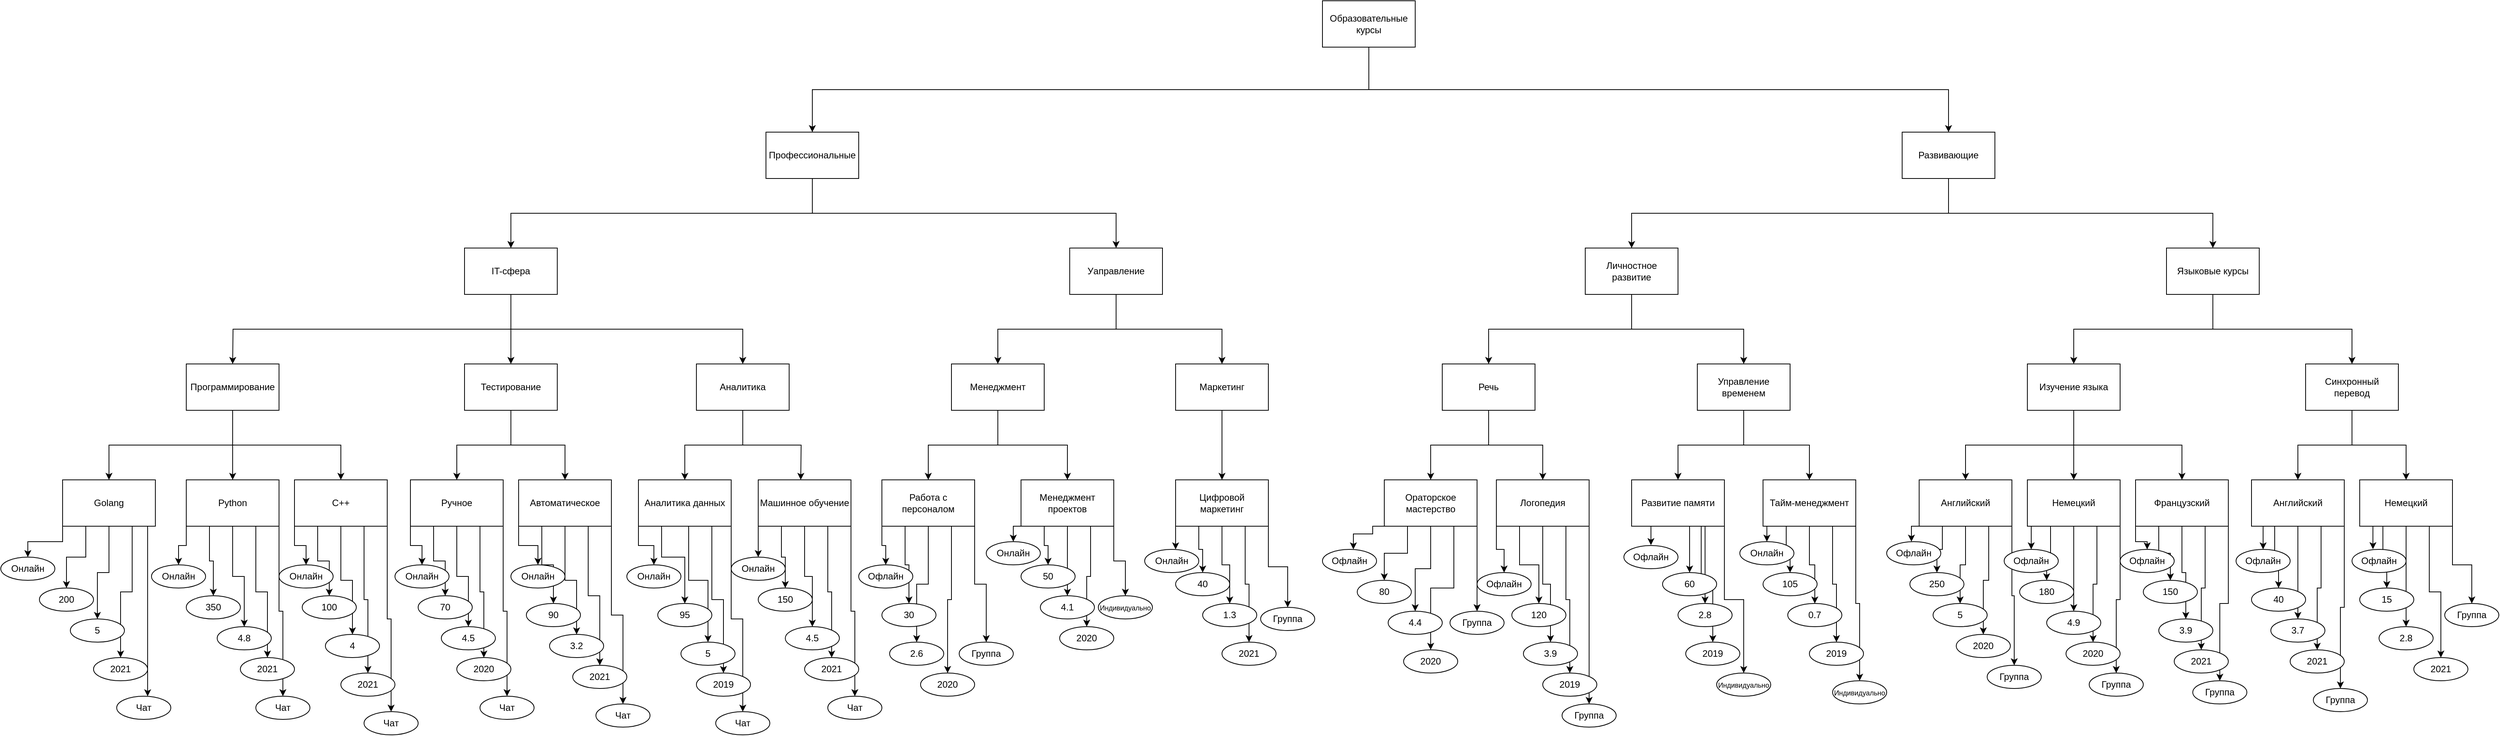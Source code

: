 <mxfile version="15.8.7" type="device"><diagram id="NpGAmvmQND9P-zNIMnWC" name="Page-1"><mxGraphModel dx="1707" dy="526" grid="1" gridSize="10" guides="1" tooltips="1" connect="1" arrows="1" fold="1" page="1" pageScale="1" pageWidth="827" pageHeight="1169" math="0" shadow="0"><root><mxCell id="0"/><mxCell id="1" parent="0"/><mxCell id="06XRMH57qGMwY0e7Dp8p-41" style="edgeStyle=orthogonalEdgeStyle;rounded=0;orthogonalLoop=1;jettySize=auto;html=1;exitX=0.5;exitY=1;exitDx=0;exitDy=0;entryX=0.5;entryY=0;entryDx=0;entryDy=0;" parent="1" source="06XRMH57qGMwY0e7Dp8p-1" target="06XRMH57qGMwY0e7Dp8p-3" edge="1"><mxGeometry relative="1" as="geometry"/></mxCell><mxCell id="06XRMH57qGMwY0e7Dp8p-42" style="edgeStyle=orthogonalEdgeStyle;rounded=0;orthogonalLoop=1;jettySize=auto;html=1;exitX=0.5;exitY=1;exitDx=0;exitDy=0;entryX=0.5;entryY=0;entryDx=0;entryDy=0;" parent="1" source="06XRMH57qGMwY0e7Dp8p-1" target="06XRMH57qGMwY0e7Dp8p-2" edge="1"><mxGeometry relative="1" as="geometry"/></mxCell><mxCell id="06XRMH57qGMwY0e7Dp8p-1" value="Образовательные курсы" style="rounded=0;whiteSpace=wrap;html=1;" parent="1" vertex="1"><mxGeometry x="910" y="30" width="120" height="60" as="geometry"/></mxCell><mxCell id="06XRMH57qGMwY0e7Dp8p-43" style="edgeStyle=orthogonalEdgeStyle;rounded=0;orthogonalLoop=1;jettySize=auto;html=1;exitX=0.5;exitY=1;exitDx=0;exitDy=0;entryX=0.5;entryY=0;entryDx=0;entryDy=0;" parent="1" source="06XRMH57qGMwY0e7Dp8p-2" target="06XRMH57qGMwY0e7Dp8p-10" edge="1"><mxGeometry relative="1" as="geometry"/></mxCell><mxCell id="06XRMH57qGMwY0e7Dp8p-44" style="edgeStyle=orthogonalEdgeStyle;rounded=0;orthogonalLoop=1;jettySize=auto;html=1;exitX=0.5;exitY=1;exitDx=0;exitDy=0;" parent="1" source="06XRMH57qGMwY0e7Dp8p-2" target="06XRMH57qGMwY0e7Dp8p-9" edge="1"><mxGeometry relative="1" as="geometry"/></mxCell><mxCell id="06XRMH57qGMwY0e7Dp8p-2" value="Профессиональные" style="rounded=0;whiteSpace=wrap;html=1;" parent="1" vertex="1"><mxGeometry x="190" y="200" width="120" height="60" as="geometry"/></mxCell><mxCell id="06XRMH57qGMwY0e7Dp8p-64" style="edgeStyle=orthogonalEdgeStyle;rounded=0;orthogonalLoop=1;jettySize=auto;html=1;exitX=0.5;exitY=1;exitDx=0;exitDy=0;" parent="1" source="06XRMH57qGMwY0e7Dp8p-3" target="06XRMH57qGMwY0e7Dp8p-48" edge="1"><mxGeometry relative="1" as="geometry"/></mxCell><mxCell id="06XRMH57qGMwY0e7Dp8p-65" style="edgeStyle=orthogonalEdgeStyle;rounded=0;orthogonalLoop=1;jettySize=auto;html=1;exitX=0.5;exitY=1;exitDx=0;exitDy=0;" parent="1" source="06XRMH57qGMwY0e7Dp8p-3" target="06XRMH57qGMwY0e7Dp8p-39" edge="1"><mxGeometry relative="1" as="geometry"/></mxCell><mxCell id="06XRMH57qGMwY0e7Dp8p-3" value="Развивающие" style="rounded=0;whiteSpace=wrap;html=1;" parent="1" vertex="1"><mxGeometry x="1660" y="200" width="120" height="60" as="geometry"/></mxCell><mxCell id="06XRMH57qGMwY0e7Dp8p-54" style="edgeStyle=orthogonalEdgeStyle;rounded=0;orthogonalLoop=1;jettySize=auto;html=1;exitX=0.5;exitY=1;exitDx=0;exitDy=0;" parent="1" source="06XRMH57qGMwY0e7Dp8p-6" target="06XRMH57qGMwY0e7Dp8p-20" edge="1"><mxGeometry relative="1" as="geometry"/></mxCell><mxCell id="06XRMH57qGMwY0e7Dp8p-55" style="edgeStyle=orthogonalEdgeStyle;rounded=0;orthogonalLoop=1;jettySize=auto;html=1;exitX=0.5;exitY=1;exitDx=0;exitDy=0;" parent="1" source="06XRMH57qGMwY0e7Dp8p-6" target="06XRMH57qGMwY0e7Dp8p-21" edge="1"><mxGeometry relative="1" as="geometry"/></mxCell><mxCell id="06XRMH57qGMwY0e7Dp8p-56" style="edgeStyle=orthogonalEdgeStyle;rounded=0;orthogonalLoop=1;jettySize=auto;html=1;exitX=0.5;exitY=1;exitDx=0;exitDy=0;" parent="1" source="06XRMH57qGMwY0e7Dp8p-6" target="06XRMH57qGMwY0e7Dp8p-22" edge="1"><mxGeometry relative="1" as="geometry"/></mxCell><mxCell id="06XRMH57qGMwY0e7Dp8p-6" value="Программирование" style="rounded=0;whiteSpace=wrap;html=1;" parent="1" vertex="1"><mxGeometry x="-560" y="500" width="120" height="60" as="geometry"/></mxCell><mxCell id="06XRMH57qGMwY0e7Dp8p-28" style="edgeStyle=orthogonalEdgeStyle;rounded=0;orthogonalLoop=1;jettySize=auto;html=1;exitX=0.5;exitY=1;exitDx=0;exitDy=0;" parent="1" source="06XRMH57qGMwY0e7Dp8p-7" target="06XRMH57qGMwY0e7Dp8p-26" edge="1"><mxGeometry relative="1" as="geometry"/></mxCell><mxCell id="06XRMH57qGMwY0e7Dp8p-29" style="edgeStyle=orthogonalEdgeStyle;rounded=0;orthogonalLoop=1;jettySize=auto;html=1;exitX=0.5;exitY=1;exitDx=0;exitDy=0;" parent="1" source="06XRMH57qGMwY0e7Dp8p-7" target="06XRMH57qGMwY0e7Dp8p-27" edge="1"><mxGeometry relative="1" as="geometry"/></mxCell><mxCell id="06XRMH57qGMwY0e7Dp8p-7" value="Тестирование" style="rounded=0;whiteSpace=wrap;html=1;" parent="1" vertex="1"><mxGeometry x="-200" y="500" width="120" height="60" as="geometry"/></mxCell><mxCell id="06XRMH57qGMwY0e7Dp8p-32" style="edgeStyle=orthogonalEdgeStyle;rounded=0;orthogonalLoop=1;jettySize=auto;html=1;exitX=0.5;exitY=1;exitDx=0;exitDy=0;" parent="1" source="06XRMH57qGMwY0e7Dp8p-8" target="06XRMH57qGMwY0e7Dp8p-30" edge="1"><mxGeometry relative="1" as="geometry"/></mxCell><mxCell id="06XRMH57qGMwY0e7Dp8p-33" style="edgeStyle=orthogonalEdgeStyle;rounded=0;orthogonalLoop=1;jettySize=auto;html=1;exitX=0.5;exitY=1;exitDx=0;exitDy=0;" parent="1" source="06XRMH57qGMwY0e7Dp8p-8" edge="1"><mxGeometry relative="1" as="geometry"><mxPoint x="235.0" y="650" as="targetPoint"/></mxGeometry></mxCell><mxCell id="06XRMH57qGMwY0e7Dp8p-8" value="Аналитика" style="rounded=0;whiteSpace=wrap;html=1;" parent="1" vertex="1"><mxGeometry x="100" y="500" width="120" height="60" as="geometry"/></mxCell><mxCell id="06XRMH57qGMwY0e7Dp8p-13" style="edgeStyle=orthogonalEdgeStyle;rounded=0;orthogonalLoop=1;jettySize=auto;html=1;exitX=0.5;exitY=1;exitDx=0;exitDy=0;" parent="1" source="06XRMH57qGMwY0e7Dp8p-9" target="06XRMH57qGMwY0e7Dp8p-7" edge="1"><mxGeometry relative="1" as="geometry"/></mxCell><mxCell id="06XRMH57qGMwY0e7Dp8p-14" style="edgeStyle=orthogonalEdgeStyle;rounded=0;orthogonalLoop=1;jettySize=auto;html=1;exitX=0.5;exitY=1;exitDx=0;exitDy=0;" parent="1" source="06XRMH57qGMwY0e7Dp8p-9" edge="1"><mxGeometry relative="1" as="geometry"><mxPoint x="-500" y="500" as="targetPoint"/></mxGeometry></mxCell><mxCell id="06XRMH57qGMwY0e7Dp8p-15" style="edgeStyle=orthogonalEdgeStyle;rounded=0;orthogonalLoop=1;jettySize=auto;html=1;exitX=0.5;exitY=1;exitDx=0;exitDy=0;" parent="1" source="06XRMH57qGMwY0e7Dp8p-9" target="06XRMH57qGMwY0e7Dp8p-8" edge="1"><mxGeometry relative="1" as="geometry"/></mxCell><mxCell id="06XRMH57qGMwY0e7Dp8p-9" value="IT-сфера" style="rounded=0;whiteSpace=wrap;html=1;" parent="1" vertex="1"><mxGeometry x="-200" y="350" width="120" height="60" as="geometry"/></mxCell><mxCell id="WmrHnqx8pBoS2KOO-YFP-3" style="edgeStyle=orthogonalEdgeStyle;rounded=0;orthogonalLoop=1;jettySize=auto;html=1;exitX=0.5;exitY=1;exitDx=0;exitDy=0;" parent="1" source="06XRMH57qGMwY0e7Dp8p-10" target="WmrHnqx8pBoS2KOO-YFP-1" edge="1"><mxGeometry relative="1" as="geometry"/></mxCell><mxCell id="WmrHnqx8pBoS2KOO-YFP-4" style="edgeStyle=orthogonalEdgeStyle;rounded=0;orthogonalLoop=1;jettySize=auto;html=1;exitX=0.5;exitY=1;exitDx=0;exitDy=0;" parent="1" source="06XRMH57qGMwY0e7Dp8p-10" target="06XRMH57qGMwY0e7Dp8p-16" edge="1"><mxGeometry relative="1" as="geometry"/></mxCell><mxCell id="06XRMH57qGMwY0e7Dp8p-10" value="Уаправление" style="rounded=0;whiteSpace=wrap;html=1;" parent="1" vertex="1"><mxGeometry x="583" y="350" width="120" height="60" as="geometry"/></mxCell><mxCell id="06XRMH57qGMwY0e7Dp8p-37" style="edgeStyle=orthogonalEdgeStyle;rounded=0;orthogonalLoop=1;jettySize=auto;html=1;exitX=0.5;exitY=1;exitDx=0;exitDy=0;" parent="1" source="06XRMH57qGMwY0e7Dp8p-16" target="06XRMH57qGMwY0e7Dp8p-35" edge="1"><mxGeometry relative="1" as="geometry"/></mxCell><mxCell id="06XRMH57qGMwY0e7Dp8p-38" style="edgeStyle=orthogonalEdgeStyle;rounded=0;orthogonalLoop=1;jettySize=auto;html=1;exitX=0.5;exitY=1;exitDx=0;exitDy=0;" parent="1" source="06XRMH57qGMwY0e7Dp8p-16" target="06XRMH57qGMwY0e7Dp8p-36" edge="1"><mxGeometry relative="1" as="geometry"/></mxCell><mxCell id="06XRMH57qGMwY0e7Dp8p-16" value="Менеджмент" style="rounded=0;whiteSpace=wrap;html=1;" parent="1" vertex="1"><mxGeometry x="430" y="500" width="120" height="60" as="geometry"/></mxCell><mxCell id="06XRMH57qGMwY0e7Dp8p-171" style="edgeStyle=orthogonalEdgeStyle;rounded=0;orthogonalLoop=1;jettySize=auto;html=1;exitX=0;exitY=1;exitDx=0;exitDy=0;entryX=0.5;entryY=0;entryDx=0;entryDy=0;" parent="1" source="06XRMH57qGMwY0e7Dp8p-20" target="06XRMH57qGMwY0e7Dp8p-85" edge="1"><mxGeometry relative="1" as="geometry"/></mxCell><mxCell id="06XRMH57qGMwY0e7Dp8p-172" style="edgeStyle=orthogonalEdgeStyle;rounded=0;orthogonalLoop=1;jettySize=auto;html=1;exitX=0.25;exitY=1;exitDx=0;exitDy=0;entryX=0.5;entryY=0;entryDx=0;entryDy=0;" parent="1" source="06XRMH57qGMwY0e7Dp8p-20" target="06XRMH57qGMwY0e7Dp8p-104" edge="1"><mxGeometry relative="1" as="geometry"/></mxCell><mxCell id="06XRMH57qGMwY0e7Dp8p-173" style="edgeStyle=orthogonalEdgeStyle;rounded=0;orthogonalLoop=1;jettySize=auto;html=1;exitX=0.5;exitY=1;exitDx=0;exitDy=0;" parent="1" source="06XRMH57qGMwY0e7Dp8p-20" target="06XRMH57qGMwY0e7Dp8p-123" edge="1"><mxGeometry relative="1" as="geometry"/></mxCell><mxCell id="06XRMH57qGMwY0e7Dp8p-174" style="edgeStyle=orthogonalEdgeStyle;rounded=0;orthogonalLoop=1;jettySize=auto;html=1;exitX=0.75;exitY=1;exitDx=0;exitDy=0;" parent="1" source="06XRMH57qGMwY0e7Dp8p-20" target="06XRMH57qGMwY0e7Dp8p-146" edge="1"><mxGeometry relative="1" as="geometry"/></mxCell><mxCell id="06XRMH57qGMwY0e7Dp8p-242" style="edgeStyle=orthogonalEdgeStyle;rounded=0;orthogonalLoop=1;jettySize=auto;html=1;exitX=1;exitY=1;exitDx=0;exitDy=0;" parent="1" source="06XRMH57qGMwY0e7Dp8p-20" target="06XRMH57qGMwY0e7Dp8p-241" edge="1"><mxGeometry relative="1" as="geometry"/></mxCell><mxCell id="06XRMH57qGMwY0e7Dp8p-20" value="C++" style="rounded=0;whiteSpace=wrap;html=1;" parent="1" vertex="1"><mxGeometry x="-420" y="650" width="120" height="60" as="geometry"/></mxCell><mxCell id="06XRMH57qGMwY0e7Dp8p-166" style="edgeStyle=orthogonalEdgeStyle;rounded=0;orthogonalLoop=1;jettySize=auto;html=1;exitX=0;exitY=1;exitDx=0;exitDy=0;" parent="1" source="06XRMH57qGMwY0e7Dp8p-21" target="06XRMH57qGMwY0e7Dp8p-86" edge="1"><mxGeometry relative="1" as="geometry"/></mxCell><mxCell id="06XRMH57qGMwY0e7Dp8p-168" style="edgeStyle=orthogonalEdgeStyle;rounded=0;orthogonalLoop=1;jettySize=auto;html=1;exitX=0.25;exitY=1;exitDx=0;exitDy=0;" parent="1" source="06XRMH57qGMwY0e7Dp8p-21" target="06XRMH57qGMwY0e7Dp8p-103" edge="1"><mxGeometry relative="1" as="geometry"/></mxCell><mxCell id="06XRMH57qGMwY0e7Dp8p-169" style="edgeStyle=orthogonalEdgeStyle;rounded=0;orthogonalLoop=1;jettySize=auto;html=1;exitX=0.5;exitY=1;exitDx=0;exitDy=0;entryX=0.5;entryY=0;entryDx=0;entryDy=0;" parent="1" source="06XRMH57qGMwY0e7Dp8p-21" target="06XRMH57qGMwY0e7Dp8p-122" edge="1"><mxGeometry relative="1" as="geometry"/></mxCell><mxCell id="06XRMH57qGMwY0e7Dp8p-170" style="edgeStyle=orthogonalEdgeStyle;rounded=0;orthogonalLoop=1;jettySize=auto;html=1;exitX=0.75;exitY=1;exitDx=0;exitDy=0;" parent="1" source="06XRMH57qGMwY0e7Dp8p-21" target="06XRMH57qGMwY0e7Dp8p-145" edge="1"><mxGeometry relative="1" as="geometry"/></mxCell><mxCell id="06XRMH57qGMwY0e7Dp8p-240" style="edgeStyle=orthogonalEdgeStyle;rounded=0;orthogonalLoop=1;jettySize=auto;html=1;exitX=1;exitY=1;exitDx=0;exitDy=0;" parent="1" source="06XRMH57qGMwY0e7Dp8p-21" target="06XRMH57qGMwY0e7Dp8p-239" edge="1"><mxGeometry relative="1" as="geometry"/></mxCell><mxCell id="06XRMH57qGMwY0e7Dp8p-21" value="Python" style="rounded=0;whiteSpace=wrap;html=1;" parent="1" vertex="1"><mxGeometry x="-560" y="650" width="120" height="60" as="geometry"/></mxCell><mxCell id="06XRMH57qGMwY0e7Dp8p-132" style="edgeStyle=orthogonalEdgeStyle;rounded=0;orthogonalLoop=1;jettySize=auto;html=1;exitX=0;exitY=1;exitDx=0;exitDy=0;" parent="1" source="06XRMH57qGMwY0e7Dp8p-22" target="06XRMH57qGMwY0e7Dp8p-82" edge="1"><mxGeometry relative="1" as="geometry"/></mxCell><mxCell id="06XRMH57qGMwY0e7Dp8p-133" style="edgeStyle=orthogonalEdgeStyle;rounded=0;orthogonalLoop=1;jettySize=auto;html=1;exitX=0.25;exitY=1;exitDx=0;exitDy=0;" parent="1" source="06XRMH57qGMwY0e7Dp8p-22" target="06XRMH57qGMwY0e7Dp8p-102" edge="1"><mxGeometry relative="1" as="geometry"/></mxCell><mxCell id="06XRMH57qGMwY0e7Dp8p-134" style="edgeStyle=orthogonalEdgeStyle;rounded=0;orthogonalLoop=1;jettySize=auto;html=1;exitX=0.5;exitY=1;exitDx=0;exitDy=0;" parent="1" source="06XRMH57qGMwY0e7Dp8p-22" target="06XRMH57qGMwY0e7Dp8p-121" edge="1"><mxGeometry relative="1" as="geometry"/></mxCell><mxCell id="06XRMH57qGMwY0e7Dp8p-165" style="edgeStyle=orthogonalEdgeStyle;rounded=0;orthogonalLoop=1;jettySize=auto;html=1;exitX=0.75;exitY=1;exitDx=0;exitDy=0;" parent="1" source="06XRMH57qGMwY0e7Dp8p-22" target="06XRMH57qGMwY0e7Dp8p-144" edge="1"><mxGeometry relative="1" as="geometry"/></mxCell><mxCell id="06XRMH57qGMwY0e7Dp8p-238" style="edgeStyle=orthogonalEdgeStyle;rounded=0;orthogonalLoop=1;jettySize=auto;html=1;exitX=1;exitY=1;exitDx=0;exitDy=0;" parent="1" source="06XRMH57qGMwY0e7Dp8p-22" target="06XRMH57qGMwY0e7Dp8p-237" edge="1"><mxGeometry relative="1" as="geometry"><Array as="points"><mxPoint x="-610" y="710"/></Array></mxGeometry></mxCell><mxCell id="06XRMH57qGMwY0e7Dp8p-22" value="Golang" style="rounded=0;whiteSpace=wrap;html=1;" parent="1" vertex="1"><mxGeometry x="-720" y="650" width="120" height="60" as="geometry"/></mxCell><mxCell id="06XRMH57qGMwY0e7Dp8p-175" style="edgeStyle=orthogonalEdgeStyle;rounded=0;orthogonalLoop=1;jettySize=auto;html=1;exitX=0;exitY=1;exitDx=0;exitDy=0;" parent="1" source="06XRMH57qGMwY0e7Dp8p-26" target="06XRMH57qGMwY0e7Dp8p-84" edge="1"><mxGeometry relative="1" as="geometry"/></mxCell><mxCell id="06XRMH57qGMwY0e7Dp8p-176" style="edgeStyle=orthogonalEdgeStyle;rounded=0;orthogonalLoop=1;jettySize=auto;html=1;exitX=0.25;exitY=1;exitDx=0;exitDy=0;" parent="1" source="06XRMH57qGMwY0e7Dp8p-26" target="06XRMH57qGMwY0e7Dp8p-105" edge="1"><mxGeometry relative="1" as="geometry"/></mxCell><mxCell id="06XRMH57qGMwY0e7Dp8p-177" style="edgeStyle=orthogonalEdgeStyle;rounded=0;orthogonalLoop=1;jettySize=auto;html=1;exitX=0.5;exitY=1;exitDx=0;exitDy=0;" parent="1" source="06XRMH57qGMwY0e7Dp8p-26" target="06XRMH57qGMwY0e7Dp8p-124" edge="1"><mxGeometry relative="1" as="geometry"/></mxCell><mxCell id="06XRMH57qGMwY0e7Dp8p-179" style="edgeStyle=orthogonalEdgeStyle;rounded=0;orthogonalLoop=1;jettySize=auto;html=1;exitX=0.75;exitY=1;exitDx=0;exitDy=0;" parent="1" source="06XRMH57qGMwY0e7Dp8p-26" target="06XRMH57qGMwY0e7Dp8p-147" edge="1"><mxGeometry relative="1" as="geometry"/></mxCell><mxCell id="06XRMH57qGMwY0e7Dp8p-245" style="edgeStyle=orthogonalEdgeStyle;rounded=0;orthogonalLoop=1;jettySize=auto;html=1;exitX=1;exitY=1;exitDx=0;exitDy=0;" parent="1" source="06XRMH57qGMwY0e7Dp8p-26" target="06XRMH57qGMwY0e7Dp8p-243" edge="1"><mxGeometry relative="1" as="geometry"/></mxCell><mxCell id="06XRMH57qGMwY0e7Dp8p-26" value="Ручное" style="rounded=0;whiteSpace=wrap;html=1;" parent="1" vertex="1"><mxGeometry x="-270" y="650" width="120" height="60" as="geometry"/></mxCell><mxCell id="06XRMH57qGMwY0e7Dp8p-180" style="edgeStyle=orthogonalEdgeStyle;rounded=0;orthogonalLoop=1;jettySize=auto;html=1;exitX=0;exitY=1;exitDx=0;exitDy=0;entryX=0.5;entryY=0;entryDx=0;entryDy=0;" parent="1" source="06XRMH57qGMwY0e7Dp8p-27" target="06XRMH57qGMwY0e7Dp8p-83" edge="1"><mxGeometry relative="1" as="geometry"/></mxCell><mxCell id="06XRMH57qGMwY0e7Dp8p-181" style="edgeStyle=orthogonalEdgeStyle;rounded=0;orthogonalLoop=1;jettySize=auto;html=1;exitX=0.25;exitY=1;exitDx=0;exitDy=0;entryX=0.5;entryY=0;entryDx=0;entryDy=0;" parent="1" source="06XRMH57qGMwY0e7Dp8p-27" target="06XRMH57qGMwY0e7Dp8p-106" edge="1"><mxGeometry relative="1" as="geometry"/></mxCell><mxCell id="06XRMH57qGMwY0e7Dp8p-182" style="edgeStyle=orthogonalEdgeStyle;rounded=0;orthogonalLoop=1;jettySize=auto;html=1;exitX=0.5;exitY=1;exitDx=0;exitDy=0;" parent="1" source="06XRMH57qGMwY0e7Dp8p-27" target="06XRMH57qGMwY0e7Dp8p-125" edge="1"><mxGeometry relative="1" as="geometry"/></mxCell><mxCell id="06XRMH57qGMwY0e7Dp8p-183" style="edgeStyle=orthogonalEdgeStyle;rounded=0;orthogonalLoop=1;jettySize=auto;html=1;exitX=0.75;exitY=1;exitDx=0;exitDy=0;entryX=0.5;entryY=0;entryDx=0;entryDy=0;" parent="1" source="06XRMH57qGMwY0e7Dp8p-27" target="06XRMH57qGMwY0e7Dp8p-148" edge="1"><mxGeometry relative="1" as="geometry"/></mxCell><mxCell id="06XRMH57qGMwY0e7Dp8p-247" style="edgeStyle=orthogonalEdgeStyle;rounded=0;orthogonalLoop=1;jettySize=auto;html=1;exitX=1;exitY=1;exitDx=0;exitDy=0;" parent="1" source="06XRMH57qGMwY0e7Dp8p-27" target="06XRMH57qGMwY0e7Dp8p-246" edge="1"><mxGeometry relative="1" as="geometry"/></mxCell><mxCell id="06XRMH57qGMwY0e7Dp8p-27" value="Автоматическое" style="rounded=0;whiteSpace=wrap;html=1;" parent="1" vertex="1"><mxGeometry x="-130" y="650" width="120" height="60" as="geometry"/></mxCell><mxCell id="06XRMH57qGMwY0e7Dp8p-184" style="edgeStyle=orthogonalEdgeStyle;rounded=0;orthogonalLoop=1;jettySize=auto;html=1;exitX=0;exitY=1;exitDx=0;exitDy=0;entryX=0.5;entryY=0;entryDx=0;entryDy=0;" parent="1" source="06XRMH57qGMwY0e7Dp8p-30" target="06XRMH57qGMwY0e7Dp8p-88" edge="1"><mxGeometry relative="1" as="geometry"/></mxCell><mxCell id="06XRMH57qGMwY0e7Dp8p-185" style="edgeStyle=orthogonalEdgeStyle;rounded=0;orthogonalLoop=1;jettySize=auto;html=1;exitX=0.25;exitY=1;exitDx=0;exitDy=0;" parent="1" source="06XRMH57qGMwY0e7Dp8p-30" target="06XRMH57qGMwY0e7Dp8p-107" edge="1"><mxGeometry relative="1" as="geometry"><Array as="points"><mxPoint x="55" y="750"/><mxPoint x="85" y="750"/></Array></mxGeometry></mxCell><mxCell id="06XRMH57qGMwY0e7Dp8p-186" style="edgeStyle=orthogonalEdgeStyle;rounded=0;orthogonalLoop=1;jettySize=auto;html=1;exitX=0.5;exitY=1;exitDx=0;exitDy=0;" parent="1" source="06XRMH57qGMwY0e7Dp8p-30" target="06XRMH57qGMwY0e7Dp8p-126" edge="1"><mxGeometry relative="1" as="geometry"><Array as="points"><mxPoint x="90" y="710"/><mxPoint x="90" y="780"/><mxPoint x="115" y="780"/></Array></mxGeometry></mxCell><mxCell id="06XRMH57qGMwY0e7Dp8p-187" style="edgeStyle=orthogonalEdgeStyle;rounded=0;orthogonalLoop=1;jettySize=auto;html=1;exitX=0.75;exitY=1;exitDx=0;exitDy=0;" parent="1" source="06XRMH57qGMwY0e7Dp8p-30" target="06XRMH57qGMwY0e7Dp8p-150" edge="1"><mxGeometry relative="1" as="geometry"><Array as="points"><mxPoint x="120" y="710"/><mxPoint x="120" y="805"/><mxPoint x="135" y="805"/></Array></mxGeometry></mxCell><mxCell id="06XRMH57qGMwY0e7Dp8p-249" style="edgeStyle=orthogonalEdgeStyle;rounded=0;orthogonalLoop=1;jettySize=auto;html=1;exitX=1;exitY=1;exitDx=0;exitDy=0;" parent="1" source="06XRMH57qGMwY0e7Dp8p-30" target="06XRMH57qGMwY0e7Dp8p-248" edge="1"><mxGeometry relative="1" as="geometry"/></mxCell><mxCell id="06XRMH57qGMwY0e7Dp8p-30" value="Аналитика данных" style="rounded=0;whiteSpace=wrap;html=1;" parent="1" vertex="1"><mxGeometry x="25" y="650" width="120" height="60" as="geometry"/></mxCell><mxCell id="06XRMH57qGMwY0e7Dp8p-188" style="edgeStyle=orthogonalEdgeStyle;rounded=0;orthogonalLoop=1;jettySize=auto;html=1;exitX=0;exitY=1;exitDx=0;exitDy=0;entryX=0.5;entryY=0;entryDx=0;entryDy=0;" parent="1" source="06XRMH57qGMwY0e7Dp8p-31" target="06XRMH57qGMwY0e7Dp8p-87" edge="1"><mxGeometry relative="1" as="geometry"/></mxCell><mxCell id="06XRMH57qGMwY0e7Dp8p-190" style="edgeStyle=orthogonalEdgeStyle;rounded=0;orthogonalLoop=1;jettySize=auto;html=1;exitX=0.25;exitY=1;exitDx=0;exitDy=0;entryX=0.5;entryY=0;entryDx=0;entryDy=0;" parent="1" source="06XRMH57qGMwY0e7Dp8p-31" target="06XRMH57qGMwY0e7Dp8p-108" edge="1"><mxGeometry relative="1" as="geometry"/></mxCell><mxCell id="06XRMH57qGMwY0e7Dp8p-191" style="edgeStyle=orthogonalEdgeStyle;rounded=0;orthogonalLoop=1;jettySize=auto;html=1;exitX=0.5;exitY=1;exitDx=0;exitDy=0;entryX=0.5;entryY=0;entryDx=0;entryDy=0;" parent="1" source="06XRMH57qGMwY0e7Dp8p-31" target="06XRMH57qGMwY0e7Dp8p-127" edge="1"><mxGeometry relative="1" as="geometry"/></mxCell><mxCell id="06XRMH57qGMwY0e7Dp8p-192" style="edgeStyle=orthogonalEdgeStyle;rounded=0;orthogonalLoop=1;jettySize=auto;html=1;exitX=0.75;exitY=1;exitDx=0;exitDy=0;entryX=0.5;entryY=0;entryDx=0;entryDy=0;" parent="1" source="06XRMH57qGMwY0e7Dp8p-31" target="06XRMH57qGMwY0e7Dp8p-151" edge="1"><mxGeometry relative="1" as="geometry"/></mxCell><mxCell id="06XRMH57qGMwY0e7Dp8p-251" style="edgeStyle=orthogonalEdgeStyle;rounded=0;orthogonalLoop=1;jettySize=auto;html=1;exitX=1;exitY=1;exitDx=0;exitDy=0;" parent="1" source="06XRMH57qGMwY0e7Dp8p-31" target="06XRMH57qGMwY0e7Dp8p-250" edge="1"><mxGeometry relative="1" as="geometry"/></mxCell><mxCell id="06XRMH57qGMwY0e7Dp8p-31" value="Машинное обучение" style="rounded=0;whiteSpace=wrap;html=1;" parent="1" vertex="1"><mxGeometry x="180" y="650" width="120" height="60" as="geometry"/></mxCell><mxCell id="06XRMH57qGMwY0e7Dp8p-193" style="edgeStyle=orthogonalEdgeStyle;rounded=0;orthogonalLoop=1;jettySize=auto;html=1;exitX=0;exitY=1;exitDx=0;exitDy=0;" parent="1" source="06XRMH57qGMwY0e7Dp8p-35" target="06XRMH57qGMwY0e7Dp8p-89" edge="1"><mxGeometry relative="1" as="geometry"/></mxCell><mxCell id="06XRMH57qGMwY0e7Dp8p-194" style="edgeStyle=orthogonalEdgeStyle;rounded=0;orthogonalLoop=1;jettySize=auto;html=1;exitX=0.25;exitY=1;exitDx=0;exitDy=0;" parent="1" source="06XRMH57qGMwY0e7Dp8p-35" target="06XRMH57qGMwY0e7Dp8p-109" edge="1"><mxGeometry relative="1" as="geometry"/></mxCell><mxCell id="06XRMH57qGMwY0e7Dp8p-195" style="edgeStyle=orthogonalEdgeStyle;rounded=0;orthogonalLoop=1;jettySize=auto;html=1;exitX=0.5;exitY=1;exitDx=0;exitDy=0;" parent="1" source="06XRMH57qGMwY0e7Dp8p-35" target="06XRMH57qGMwY0e7Dp8p-128" edge="1"><mxGeometry relative="1" as="geometry"/></mxCell><mxCell id="06XRMH57qGMwY0e7Dp8p-196" style="edgeStyle=orthogonalEdgeStyle;rounded=0;orthogonalLoop=1;jettySize=auto;html=1;exitX=0.75;exitY=1;exitDx=0;exitDy=0;" parent="1" source="06XRMH57qGMwY0e7Dp8p-35" target="06XRMH57qGMwY0e7Dp8p-152" edge="1"><mxGeometry relative="1" as="geometry"/></mxCell><mxCell id="06XRMH57qGMwY0e7Dp8p-253" style="edgeStyle=orthogonalEdgeStyle;rounded=0;orthogonalLoop=1;jettySize=auto;html=1;exitX=1;exitY=1;exitDx=0;exitDy=0;entryX=0.5;entryY=0;entryDx=0;entryDy=0;" parent="1" source="06XRMH57qGMwY0e7Dp8p-35" target="06XRMH57qGMwY0e7Dp8p-252" edge="1"><mxGeometry relative="1" as="geometry"/></mxCell><mxCell id="06XRMH57qGMwY0e7Dp8p-35" value="Работа с персоналом" style="rounded=0;whiteSpace=wrap;html=1;" parent="1" vertex="1"><mxGeometry x="340" y="650" width="120" height="60" as="geometry"/></mxCell><mxCell id="06XRMH57qGMwY0e7Dp8p-197" style="edgeStyle=orthogonalEdgeStyle;rounded=0;orthogonalLoop=1;jettySize=auto;html=1;exitX=0;exitY=1;exitDx=0;exitDy=0;entryX=0.5;entryY=0;entryDx=0;entryDy=0;" parent="1" source="06XRMH57qGMwY0e7Dp8p-36" target="06XRMH57qGMwY0e7Dp8p-90" edge="1"><mxGeometry relative="1" as="geometry"/></mxCell><mxCell id="06XRMH57qGMwY0e7Dp8p-198" style="edgeStyle=orthogonalEdgeStyle;rounded=0;orthogonalLoop=1;jettySize=auto;html=1;exitX=0.25;exitY=1;exitDx=0;exitDy=0;entryX=0.5;entryY=0;entryDx=0;entryDy=0;" parent="1" source="06XRMH57qGMwY0e7Dp8p-36" target="06XRMH57qGMwY0e7Dp8p-110" edge="1"><mxGeometry relative="1" as="geometry"/></mxCell><mxCell id="06XRMH57qGMwY0e7Dp8p-199" style="edgeStyle=orthogonalEdgeStyle;rounded=0;orthogonalLoop=1;jettySize=auto;html=1;exitX=0.5;exitY=1;exitDx=0;exitDy=0;" parent="1" source="06XRMH57qGMwY0e7Dp8p-36" target="06XRMH57qGMwY0e7Dp8p-129" edge="1"><mxGeometry relative="1" as="geometry"/></mxCell><mxCell id="06XRMH57qGMwY0e7Dp8p-200" style="edgeStyle=orthogonalEdgeStyle;rounded=0;orthogonalLoop=1;jettySize=auto;html=1;exitX=0.75;exitY=1;exitDx=0;exitDy=0;" parent="1" source="06XRMH57qGMwY0e7Dp8p-36" target="06XRMH57qGMwY0e7Dp8p-153" edge="1"><mxGeometry relative="1" as="geometry"/></mxCell><mxCell id="06XRMH57qGMwY0e7Dp8p-255" style="edgeStyle=orthogonalEdgeStyle;rounded=0;orthogonalLoop=1;jettySize=auto;html=1;exitX=1;exitY=1;exitDx=0;exitDy=0;fontSize=9;" parent="1" source="06XRMH57qGMwY0e7Dp8p-36" target="06XRMH57qGMwY0e7Dp8p-254" edge="1"><mxGeometry relative="1" as="geometry"/></mxCell><mxCell id="06XRMH57qGMwY0e7Dp8p-36" value="Менеджмент проектов" style="rounded=0;whiteSpace=wrap;html=1;" parent="1" vertex="1"><mxGeometry x="520" y="650" width="120" height="60" as="geometry"/></mxCell><mxCell id="06XRMH57qGMwY0e7Dp8p-67" style="edgeStyle=orthogonalEdgeStyle;rounded=0;orthogonalLoop=1;jettySize=auto;html=1;exitX=0.5;exitY=1;exitDx=0;exitDy=0;" parent="1" source="06XRMH57qGMwY0e7Dp8p-39" target="06XRMH57qGMwY0e7Dp8p-66" edge="1"><mxGeometry relative="1" as="geometry"/></mxCell><mxCell id="06XRMH57qGMwY0e7Dp8p-69" style="edgeStyle=orthogonalEdgeStyle;rounded=0;orthogonalLoop=1;jettySize=auto;html=1;exitX=0.5;exitY=1;exitDx=0;exitDy=0;" parent="1" source="06XRMH57qGMwY0e7Dp8p-39" target="06XRMH57qGMwY0e7Dp8p-68" edge="1"><mxGeometry relative="1" as="geometry"/></mxCell><mxCell id="06XRMH57qGMwY0e7Dp8p-39" value="Языковые курсы" style="rounded=0;whiteSpace=wrap;html=1;" parent="1" vertex="1"><mxGeometry x="2002" y="350" width="120" height="60" as="geometry"/></mxCell><mxCell id="06XRMH57qGMwY0e7Dp8p-61" style="edgeStyle=orthogonalEdgeStyle;rounded=0;orthogonalLoop=1;jettySize=auto;html=1;exitX=0.5;exitY=1;exitDx=0;exitDy=0;" parent="1" source="06XRMH57qGMwY0e7Dp8p-48" target="06XRMH57qGMwY0e7Dp8p-49" edge="1"><mxGeometry relative="1" as="geometry"/></mxCell><mxCell id="WmrHnqx8pBoS2KOO-YFP-10" style="edgeStyle=orthogonalEdgeStyle;rounded=0;orthogonalLoop=1;jettySize=auto;html=1;exitX=0.5;exitY=1;exitDx=0;exitDy=0;" parent="1" source="06XRMH57qGMwY0e7Dp8p-48" target="WmrHnqx8pBoS2KOO-YFP-9" edge="1"><mxGeometry relative="1" as="geometry"/></mxCell><mxCell id="06XRMH57qGMwY0e7Dp8p-48" value="Личностное развитие" style="rounded=0;whiteSpace=wrap;html=1;" parent="1" vertex="1"><mxGeometry x="1250" y="350" width="120" height="60" as="geometry"/></mxCell><mxCell id="06XRMH57qGMwY0e7Dp8p-62" style="edgeStyle=orthogonalEdgeStyle;rounded=0;orthogonalLoop=1;jettySize=auto;html=1;exitX=0.5;exitY=1;exitDx=0;exitDy=0;" parent="1" source="06XRMH57qGMwY0e7Dp8p-49" target="06XRMH57qGMwY0e7Dp8p-51" edge="1"><mxGeometry relative="1" as="geometry"/></mxCell><mxCell id="06XRMH57qGMwY0e7Dp8p-63" style="edgeStyle=orthogonalEdgeStyle;rounded=0;orthogonalLoop=1;jettySize=auto;html=1;exitX=0.5;exitY=1;exitDx=0;exitDy=0;" parent="1" source="06XRMH57qGMwY0e7Dp8p-49" target="06XRMH57qGMwY0e7Dp8p-50" edge="1"><mxGeometry relative="1" as="geometry"/></mxCell><mxCell id="06XRMH57qGMwY0e7Dp8p-49" value="Речь" style="rounded=0;whiteSpace=wrap;html=1;" parent="1" vertex="1"><mxGeometry x="1065" y="500" width="120" height="60" as="geometry"/></mxCell><mxCell id="06XRMH57qGMwY0e7Dp8p-205" style="edgeStyle=orthogonalEdgeStyle;rounded=0;orthogonalLoop=1;jettySize=auto;html=1;exitX=0;exitY=1;exitDx=0;exitDy=0;" parent="1" source="06XRMH57qGMwY0e7Dp8p-50" edge="1"><mxGeometry relative="1" as="geometry"><Array as="points"><mxPoint x="975" y="720"/><mxPoint x="950" y="720"/></Array><mxPoint x="950.0" y="740" as="targetPoint"/></mxGeometry></mxCell><mxCell id="06XRMH57qGMwY0e7Dp8p-206" style="edgeStyle=orthogonalEdgeStyle;rounded=0;orthogonalLoop=1;jettySize=auto;html=1;exitX=0.25;exitY=1;exitDx=0;exitDy=0;" parent="1" source="06XRMH57qGMwY0e7Dp8p-50" target="06XRMH57qGMwY0e7Dp8p-112" edge="1"><mxGeometry relative="1" as="geometry"/></mxCell><mxCell id="06XRMH57qGMwY0e7Dp8p-207" style="edgeStyle=orthogonalEdgeStyle;rounded=0;orthogonalLoop=1;jettySize=auto;html=1;exitX=0.5;exitY=1;exitDx=0;exitDy=0;" parent="1" source="06XRMH57qGMwY0e7Dp8p-50" target="06XRMH57qGMwY0e7Dp8p-135" edge="1"><mxGeometry relative="1" as="geometry"/></mxCell><mxCell id="06XRMH57qGMwY0e7Dp8p-208" style="edgeStyle=orthogonalEdgeStyle;rounded=0;orthogonalLoop=1;jettySize=auto;html=1;exitX=0.75;exitY=1;exitDx=0;exitDy=0;" parent="1" source="06XRMH57qGMwY0e7Dp8p-50" target="06XRMH57qGMwY0e7Dp8p-155" edge="1"><mxGeometry relative="1" as="geometry"/></mxCell><mxCell id="06XRMH57qGMwY0e7Dp8p-259" style="edgeStyle=orthogonalEdgeStyle;rounded=0;orthogonalLoop=1;jettySize=auto;html=1;exitX=1;exitY=1;exitDx=0;exitDy=0;fontSize=9;" parent="1" source="06XRMH57qGMwY0e7Dp8p-50" target="06XRMH57qGMwY0e7Dp8p-258" edge="1"><mxGeometry relative="1" as="geometry"/></mxCell><mxCell id="06XRMH57qGMwY0e7Dp8p-50" value="Ораторское мастерство" style="rounded=0;whiteSpace=wrap;html=1;" parent="1" vertex="1"><mxGeometry x="990" y="650" width="120" height="60" as="geometry"/></mxCell><mxCell id="06XRMH57qGMwY0e7Dp8p-209" style="edgeStyle=orthogonalEdgeStyle;rounded=0;orthogonalLoop=1;jettySize=auto;html=1;exitX=0;exitY=1;exitDx=0;exitDy=0;" parent="1" source="06XRMH57qGMwY0e7Dp8p-51" target="06XRMH57qGMwY0e7Dp8p-93" edge="1"><mxGeometry relative="1" as="geometry"/></mxCell><mxCell id="06XRMH57qGMwY0e7Dp8p-210" style="edgeStyle=orthogonalEdgeStyle;rounded=0;orthogonalLoop=1;jettySize=auto;html=1;exitX=0.25;exitY=1;exitDx=0;exitDy=0;" parent="1" source="06XRMH57qGMwY0e7Dp8p-51" target="06XRMH57qGMwY0e7Dp8p-113" edge="1"><mxGeometry relative="1" as="geometry"/></mxCell><mxCell id="06XRMH57qGMwY0e7Dp8p-211" style="edgeStyle=orthogonalEdgeStyle;rounded=0;orthogonalLoop=1;jettySize=auto;html=1;exitX=0.5;exitY=1;exitDx=0;exitDy=0;" parent="1" source="06XRMH57qGMwY0e7Dp8p-51" target="06XRMH57qGMwY0e7Dp8p-136" edge="1"><mxGeometry relative="1" as="geometry"/></mxCell><mxCell id="06XRMH57qGMwY0e7Dp8p-212" style="edgeStyle=orthogonalEdgeStyle;rounded=0;orthogonalLoop=1;jettySize=auto;html=1;exitX=0.75;exitY=1;exitDx=0;exitDy=0;" parent="1" source="06XRMH57qGMwY0e7Dp8p-51" target="06XRMH57qGMwY0e7Dp8p-156" edge="1"><mxGeometry relative="1" as="geometry"/></mxCell><mxCell id="06XRMH57qGMwY0e7Dp8p-271" style="edgeStyle=orthogonalEdgeStyle;rounded=0;orthogonalLoop=1;jettySize=auto;html=1;exitX=1;exitY=1;exitDx=0;exitDy=0;entryX=0.5;entryY=0;entryDx=0;entryDy=0;fontSize=9;" parent="1" source="06XRMH57qGMwY0e7Dp8p-51" target="06XRMH57qGMwY0e7Dp8p-269" edge="1"><mxGeometry relative="1" as="geometry"/></mxCell><mxCell id="06XRMH57qGMwY0e7Dp8p-51" value="Логопедия" style="rounded=0;whiteSpace=wrap;html=1;" parent="1" vertex="1"><mxGeometry x="1135" y="650" width="120" height="60" as="geometry"/></mxCell><mxCell id="WmrHnqx8pBoS2KOO-YFP-16" style="edgeStyle=orthogonalEdgeStyle;rounded=0;orthogonalLoop=1;jettySize=auto;html=1;exitX=0;exitY=1;exitDx=0;exitDy=0;entryX=0.5;entryY=0;entryDx=0;entryDy=0;" parent="1" source="06XRMH57qGMwY0e7Dp8p-52" target="06XRMH57qGMwY0e7Dp8p-95" edge="1"><mxGeometry relative="1" as="geometry"/></mxCell><mxCell id="WmrHnqx8pBoS2KOO-YFP-17" style="edgeStyle=orthogonalEdgeStyle;rounded=0;orthogonalLoop=1;jettySize=auto;html=1;exitX=0.25;exitY=1;exitDx=0;exitDy=0;entryX=0.5;entryY=0;entryDx=0;entryDy=0;" parent="1" source="06XRMH57qGMwY0e7Dp8p-52" target="06XRMH57qGMwY0e7Dp8p-115" edge="1"><mxGeometry relative="1" as="geometry"/></mxCell><mxCell id="WmrHnqx8pBoS2KOO-YFP-18" style="edgeStyle=orthogonalEdgeStyle;rounded=0;orthogonalLoop=1;jettySize=auto;html=1;exitX=0.5;exitY=1;exitDx=0;exitDy=0;entryX=0.5;entryY=0;entryDx=0;entryDy=0;" parent="1" source="06XRMH57qGMwY0e7Dp8p-52" target="06XRMH57qGMwY0e7Dp8p-138" edge="1"><mxGeometry relative="1" as="geometry"/></mxCell><mxCell id="WmrHnqx8pBoS2KOO-YFP-19" style="edgeStyle=orthogonalEdgeStyle;rounded=0;orthogonalLoop=1;jettySize=auto;html=1;exitX=0.75;exitY=1;exitDx=0;exitDy=0;entryX=0.5;entryY=0;entryDx=0;entryDy=0;" parent="1" source="06XRMH57qGMwY0e7Dp8p-52" target="06XRMH57qGMwY0e7Dp8p-159" edge="1"><mxGeometry relative="1" as="geometry"/></mxCell><mxCell id="WmrHnqx8pBoS2KOO-YFP-20" style="edgeStyle=orthogonalEdgeStyle;rounded=0;orthogonalLoop=1;jettySize=auto;html=1;exitX=1;exitY=1;exitDx=0;exitDy=0;entryX=0.5;entryY=0;entryDx=0;entryDy=0;" parent="1" source="06XRMH57qGMwY0e7Dp8p-52" target="06XRMH57qGMwY0e7Dp8p-264" edge="1"><mxGeometry relative="1" as="geometry"/></mxCell><mxCell id="06XRMH57qGMwY0e7Dp8p-52" value="Тайм-менеджмент" style="rounded=0;whiteSpace=wrap;html=1;" parent="1" vertex="1"><mxGeometry x="1480" y="650" width="120" height="60" as="geometry"/></mxCell><mxCell id="06XRMH57qGMwY0e7Dp8p-214" style="edgeStyle=orthogonalEdgeStyle;rounded=0;orthogonalLoop=1;jettySize=auto;html=1;exitX=0;exitY=1;exitDx=0;exitDy=0;entryX=0.5;entryY=0;entryDx=0;entryDy=0;" parent="1" source="06XRMH57qGMwY0e7Dp8p-53" edge="1"><mxGeometry relative="1" as="geometry"><mxPoint x="1335" y="734.5" as="targetPoint"/></mxGeometry></mxCell><mxCell id="06XRMH57qGMwY0e7Dp8p-215" style="edgeStyle=orthogonalEdgeStyle;rounded=0;orthogonalLoop=1;jettySize=auto;html=1;exitX=0.25;exitY=1;exitDx=0;exitDy=0;entryX=0.5;entryY=0;entryDx=0;entryDy=0;" parent="1" source="06XRMH57qGMwY0e7Dp8p-53" target="06XRMH57qGMwY0e7Dp8p-114" edge="1"><mxGeometry relative="1" as="geometry"><Array as="points"><mxPoint x="1385" y="710"/></Array></mxGeometry></mxCell><mxCell id="06XRMH57qGMwY0e7Dp8p-216" style="edgeStyle=orthogonalEdgeStyle;rounded=0;orthogonalLoop=1;jettySize=auto;html=1;exitX=0.5;exitY=1;exitDx=0;exitDy=0;" parent="1" source="06XRMH57qGMwY0e7Dp8p-53" target="06XRMH57qGMwY0e7Dp8p-137" edge="1"><mxGeometry relative="1" as="geometry"><Array as="points"><mxPoint x="1405" y="710"/></Array></mxGeometry></mxCell><mxCell id="06XRMH57qGMwY0e7Dp8p-218" style="edgeStyle=orthogonalEdgeStyle;rounded=0;orthogonalLoop=1;jettySize=auto;html=1;exitX=0.75;exitY=1;exitDx=0;exitDy=0;entryX=0.5;entryY=0;entryDx=0;entryDy=0;" parent="1" source="06XRMH57qGMwY0e7Dp8p-53" target="06XRMH57qGMwY0e7Dp8p-158" edge="1"><mxGeometry relative="1" as="geometry"/></mxCell><mxCell id="06XRMH57qGMwY0e7Dp8p-263" style="edgeStyle=orthogonalEdgeStyle;rounded=0;orthogonalLoop=1;jettySize=auto;html=1;exitX=1;exitY=1;exitDx=0;exitDy=0;fontSize=9;" parent="1" source="06XRMH57qGMwY0e7Dp8p-53" target="06XRMH57qGMwY0e7Dp8p-262" edge="1"><mxGeometry relative="1" as="geometry"/></mxCell><mxCell id="06XRMH57qGMwY0e7Dp8p-53" value="Развитие памяти" style="rounded=0;whiteSpace=wrap;html=1;" parent="1" vertex="1"><mxGeometry x="1310" y="650" width="120" height="60" as="geometry"/></mxCell><mxCell id="06XRMH57qGMwY0e7Dp8p-73" style="edgeStyle=orthogonalEdgeStyle;rounded=0;orthogonalLoop=1;jettySize=auto;html=1;exitX=0.5;exitY=1;exitDx=0;exitDy=0;" parent="1" source="06XRMH57qGMwY0e7Dp8p-66" target="06XRMH57qGMwY0e7Dp8p-71" edge="1"><mxGeometry relative="1" as="geometry"/></mxCell><mxCell id="06XRMH57qGMwY0e7Dp8p-74" style="edgeStyle=orthogonalEdgeStyle;rounded=0;orthogonalLoop=1;jettySize=auto;html=1;exitX=0.5;exitY=1;exitDx=0;exitDy=0;" parent="1" source="06XRMH57qGMwY0e7Dp8p-66" target="06XRMH57qGMwY0e7Dp8p-72" edge="1"><mxGeometry relative="1" as="geometry"/></mxCell><mxCell id="06XRMH57qGMwY0e7Dp8p-75" style="edgeStyle=orthogonalEdgeStyle;rounded=0;orthogonalLoop=1;jettySize=auto;html=1;exitX=0.5;exitY=1;exitDx=0;exitDy=0;" parent="1" source="06XRMH57qGMwY0e7Dp8p-66" target="06XRMH57qGMwY0e7Dp8p-70" edge="1"><mxGeometry relative="1" as="geometry"/></mxCell><mxCell id="06XRMH57qGMwY0e7Dp8p-66" value="Изучение языка" style="rounded=0;whiteSpace=wrap;html=1;" parent="1" vertex="1"><mxGeometry x="1822" y="500" width="120" height="60" as="geometry"/></mxCell><mxCell id="06XRMH57qGMwY0e7Dp8p-78" style="edgeStyle=orthogonalEdgeStyle;rounded=0;orthogonalLoop=1;jettySize=auto;html=1;exitX=0.5;exitY=1;exitDx=0;exitDy=0;" parent="1" source="06XRMH57qGMwY0e7Dp8p-68" target="06XRMH57qGMwY0e7Dp8p-77" edge="1"><mxGeometry relative="1" as="geometry"/></mxCell><mxCell id="06XRMH57qGMwY0e7Dp8p-79" style="edgeStyle=orthogonalEdgeStyle;rounded=0;orthogonalLoop=1;jettySize=auto;html=1;exitX=0.5;exitY=1;exitDx=0;exitDy=0;" parent="1" source="06XRMH57qGMwY0e7Dp8p-68" target="06XRMH57qGMwY0e7Dp8p-76" edge="1"><mxGeometry relative="1" as="geometry"/></mxCell><mxCell id="06XRMH57qGMwY0e7Dp8p-68" value="Синхронный перевод" style="rounded=0;whiteSpace=wrap;html=1;" parent="1" vertex="1"><mxGeometry x="2182" y="500" width="120" height="60" as="geometry"/></mxCell><mxCell id="06XRMH57qGMwY0e7Dp8p-233" style="edgeStyle=orthogonalEdgeStyle;rounded=0;orthogonalLoop=1;jettySize=auto;html=1;exitX=0;exitY=1;exitDx=0;exitDy=0;" parent="1" source="06XRMH57qGMwY0e7Dp8p-70" target="06XRMH57qGMwY0e7Dp8p-99" edge="1"><mxGeometry relative="1" as="geometry"/></mxCell><mxCell id="06XRMH57qGMwY0e7Dp8p-234" style="edgeStyle=orthogonalEdgeStyle;rounded=0;orthogonalLoop=1;jettySize=auto;html=1;exitX=0.25;exitY=1;exitDx=0;exitDy=0;" parent="1" source="06XRMH57qGMwY0e7Dp8p-70" target="06XRMH57qGMwY0e7Dp8p-118" edge="1"><mxGeometry relative="1" as="geometry"/></mxCell><mxCell id="06XRMH57qGMwY0e7Dp8p-235" style="edgeStyle=orthogonalEdgeStyle;rounded=0;orthogonalLoop=1;jettySize=auto;html=1;exitX=0.5;exitY=1;exitDx=0;exitDy=0;" parent="1" source="06XRMH57qGMwY0e7Dp8p-70" target="06XRMH57qGMwY0e7Dp8p-139" edge="1"><mxGeometry relative="1" as="geometry"/></mxCell><mxCell id="06XRMH57qGMwY0e7Dp8p-236" style="edgeStyle=orthogonalEdgeStyle;rounded=0;orthogonalLoop=1;jettySize=auto;html=1;exitX=0.75;exitY=1;exitDx=0;exitDy=0;" parent="1" source="06XRMH57qGMwY0e7Dp8p-70" target="06XRMH57qGMwY0e7Dp8p-162" edge="1"><mxGeometry relative="1" as="geometry"/></mxCell><mxCell id="06XRMH57qGMwY0e7Dp8p-277" style="edgeStyle=orthogonalEdgeStyle;rounded=0;orthogonalLoop=1;jettySize=auto;html=1;exitX=1;exitY=1;exitDx=0;exitDy=0;fontSize=9;" parent="1" source="06XRMH57qGMwY0e7Dp8p-70" target="06XRMH57qGMwY0e7Dp8p-276" edge="1"><mxGeometry relative="1" as="geometry"/></mxCell><mxCell id="06XRMH57qGMwY0e7Dp8p-70" value="Французский" style="rounded=0;whiteSpace=wrap;html=1;" parent="1" vertex="1"><mxGeometry x="1962" y="650" width="120" height="60" as="geometry"/></mxCell><mxCell id="06XRMH57qGMwY0e7Dp8p-229" style="edgeStyle=orthogonalEdgeStyle;rounded=0;orthogonalLoop=1;jettySize=auto;html=1;exitX=0;exitY=1;exitDx=0;exitDy=0;entryX=0.5;entryY=0;entryDx=0;entryDy=0;" parent="1" source="06XRMH57qGMwY0e7Dp8p-71" target="06XRMH57qGMwY0e7Dp8p-98" edge="1"><mxGeometry relative="1" as="geometry"/></mxCell><mxCell id="06XRMH57qGMwY0e7Dp8p-230" style="edgeStyle=orthogonalEdgeStyle;rounded=0;orthogonalLoop=1;jettySize=auto;html=1;exitX=0.25;exitY=1;exitDx=0;exitDy=0;" parent="1" source="06XRMH57qGMwY0e7Dp8p-71" target="06XRMH57qGMwY0e7Dp8p-117" edge="1"><mxGeometry relative="1" as="geometry"/></mxCell><mxCell id="06XRMH57qGMwY0e7Dp8p-231" style="edgeStyle=orthogonalEdgeStyle;rounded=0;orthogonalLoop=1;jettySize=auto;html=1;exitX=0.5;exitY=1;exitDx=0;exitDy=0;" parent="1" source="06XRMH57qGMwY0e7Dp8p-71" target="06XRMH57qGMwY0e7Dp8p-141" edge="1"><mxGeometry relative="1" as="geometry"/></mxCell><mxCell id="06XRMH57qGMwY0e7Dp8p-232" style="edgeStyle=orthogonalEdgeStyle;rounded=0;orthogonalLoop=1;jettySize=auto;html=1;exitX=0.75;exitY=1;exitDx=0;exitDy=0;" parent="1" source="06XRMH57qGMwY0e7Dp8p-71" target="06XRMH57qGMwY0e7Dp8p-161" edge="1"><mxGeometry relative="1" as="geometry"/></mxCell><mxCell id="06XRMH57qGMwY0e7Dp8p-275" style="edgeStyle=orthogonalEdgeStyle;rounded=0;orthogonalLoop=1;jettySize=auto;html=1;exitX=1;exitY=1;exitDx=0;exitDy=0;fontSize=9;" parent="1" source="06XRMH57qGMwY0e7Dp8p-71" target="06XRMH57qGMwY0e7Dp8p-274" edge="1"><mxGeometry relative="1" as="geometry"/></mxCell><mxCell id="06XRMH57qGMwY0e7Dp8p-71" value="Немецкий" style="rounded=0;whiteSpace=wrap;html=1;" parent="1" vertex="1"><mxGeometry x="1822" y="650" width="120" height="60" as="geometry"/></mxCell><mxCell id="06XRMH57qGMwY0e7Dp8p-224" style="edgeStyle=orthogonalEdgeStyle;rounded=0;orthogonalLoop=1;jettySize=auto;html=1;exitX=0.25;exitY=1;exitDx=0;exitDy=0;" parent="1" source="06XRMH57qGMwY0e7Dp8p-72" target="06XRMH57qGMwY0e7Dp8p-116" edge="1"><mxGeometry relative="1" as="geometry"/></mxCell><mxCell id="06XRMH57qGMwY0e7Dp8p-225" style="edgeStyle=orthogonalEdgeStyle;rounded=0;orthogonalLoop=1;jettySize=auto;html=1;exitX=0.5;exitY=1;exitDx=0;exitDy=0;" parent="1" source="06XRMH57qGMwY0e7Dp8p-72" target="06XRMH57qGMwY0e7Dp8p-140" edge="1"><mxGeometry relative="1" as="geometry"/></mxCell><mxCell id="06XRMH57qGMwY0e7Dp8p-227" style="edgeStyle=orthogonalEdgeStyle;rounded=0;orthogonalLoop=1;jettySize=auto;html=1;exitX=0.75;exitY=1;exitDx=0;exitDy=0;" parent="1" source="06XRMH57qGMwY0e7Dp8p-72" target="06XRMH57qGMwY0e7Dp8p-160" edge="1"><mxGeometry relative="1" as="geometry"/></mxCell><mxCell id="WmrHnqx8pBoS2KOO-YFP-11" style="edgeStyle=orthogonalEdgeStyle;rounded=0;orthogonalLoop=1;jettySize=auto;html=1;exitX=1;exitY=1;exitDx=0;exitDy=0;" parent="1" source="06XRMH57qGMwY0e7Dp8p-72" target="06XRMH57qGMwY0e7Dp8p-272" edge="1"><mxGeometry relative="1" as="geometry"/></mxCell><mxCell id="WmrHnqx8pBoS2KOO-YFP-12" style="edgeStyle=orthogonalEdgeStyle;rounded=0;orthogonalLoop=1;jettySize=auto;html=1;exitX=0;exitY=1;exitDx=0;exitDy=0;entryX=0.5;entryY=0;entryDx=0;entryDy=0;" parent="1" source="06XRMH57qGMwY0e7Dp8p-72" edge="1"><mxGeometry relative="1" as="geometry"><mxPoint x="1672" y="730" as="targetPoint"/></mxGeometry></mxCell><mxCell id="06XRMH57qGMwY0e7Dp8p-72" value="Английский" style="rounded=0;whiteSpace=wrap;html=1;" parent="1" vertex="1"><mxGeometry x="1682" y="650" width="120" height="60" as="geometry"/></mxCell><mxCell id="06XRMH57qGMwY0e7Dp8p-284" style="edgeStyle=orthogonalEdgeStyle;rounded=0;orthogonalLoop=1;jettySize=auto;html=1;exitX=0;exitY=1;exitDx=0;exitDy=0;entryX=0.387;entryY=-0.01;entryDx=0;entryDy=0;entryPerimeter=0;fontSize=9;" parent="1" source="06XRMH57qGMwY0e7Dp8p-76" target="06XRMH57qGMwY0e7Dp8p-101" edge="1"><mxGeometry relative="1" as="geometry"/></mxCell><mxCell id="06XRMH57qGMwY0e7Dp8p-285" style="edgeStyle=orthogonalEdgeStyle;rounded=0;orthogonalLoop=1;jettySize=auto;html=1;exitX=0.25;exitY=1;exitDx=0;exitDy=0;fontSize=9;" parent="1" source="06XRMH57qGMwY0e7Dp8p-76" target="06XRMH57qGMwY0e7Dp8p-120" edge="1"><mxGeometry relative="1" as="geometry"/></mxCell><mxCell id="06XRMH57qGMwY0e7Dp8p-286" style="edgeStyle=orthogonalEdgeStyle;rounded=0;orthogonalLoop=1;jettySize=auto;html=1;exitX=0.5;exitY=1;exitDx=0;exitDy=0;fontSize=9;" parent="1" source="06XRMH57qGMwY0e7Dp8p-76" target="06XRMH57qGMwY0e7Dp8p-143" edge="1"><mxGeometry relative="1" as="geometry"/></mxCell><mxCell id="06XRMH57qGMwY0e7Dp8p-287" style="edgeStyle=orthogonalEdgeStyle;rounded=0;orthogonalLoop=1;jettySize=auto;html=1;exitX=0.75;exitY=1;exitDx=0;exitDy=0;fontSize=9;" parent="1" source="06XRMH57qGMwY0e7Dp8p-76" target="06XRMH57qGMwY0e7Dp8p-164" edge="1"><mxGeometry relative="1" as="geometry"/></mxCell><mxCell id="06XRMH57qGMwY0e7Dp8p-289" style="edgeStyle=orthogonalEdgeStyle;rounded=0;orthogonalLoop=1;jettySize=auto;html=1;exitX=1;exitY=1;exitDx=0;exitDy=0;fontSize=9;" parent="1" source="06XRMH57qGMwY0e7Dp8p-76" target="06XRMH57qGMwY0e7Dp8p-288" edge="1"><mxGeometry relative="1" as="geometry"/></mxCell><mxCell id="06XRMH57qGMwY0e7Dp8p-76" value="Немецкий" style="rounded=0;whiteSpace=wrap;html=1;" parent="1" vertex="1"><mxGeometry x="2252" y="650" width="120" height="60" as="geometry"/></mxCell><mxCell id="06XRMH57qGMwY0e7Dp8p-278" style="edgeStyle=orthogonalEdgeStyle;rounded=0;orthogonalLoop=1;jettySize=auto;html=1;exitX=0;exitY=1;exitDx=0;exitDy=0;entryX=0.5;entryY=0;entryDx=0;entryDy=0;fontSize=9;" parent="1" source="06XRMH57qGMwY0e7Dp8p-77" target="06XRMH57qGMwY0e7Dp8p-100" edge="1"><mxGeometry relative="1" as="geometry"/></mxCell><mxCell id="06XRMH57qGMwY0e7Dp8p-279" style="edgeStyle=orthogonalEdgeStyle;rounded=0;orthogonalLoop=1;jettySize=auto;html=1;exitX=0.25;exitY=1;exitDx=0;exitDy=0;entryX=0.5;entryY=0;entryDx=0;entryDy=0;fontSize=9;" parent="1" source="06XRMH57qGMwY0e7Dp8p-77" target="06XRMH57qGMwY0e7Dp8p-119" edge="1"><mxGeometry relative="1" as="geometry"/></mxCell><mxCell id="06XRMH57qGMwY0e7Dp8p-280" style="edgeStyle=orthogonalEdgeStyle;rounded=0;orthogonalLoop=1;jettySize=auto;html=1;exitX=0.5;exitY=1;exitDx=0;exitDy=0;entryX=0.5;entryY=0;entryDx=0;entryDy=0;fontSize=9;" parent="1" source="06XRMH57qGMwY0e7Dp8p-77" target="06XRMH57qGMwY0e7Dp8p-142" edge="1"><mxGeometry relative="1" as="geometry"/></mxCell><mxCell id="06XRMH57qGMwY0e7Dp8p-281" style="edgeStyle=orthogonalEdgeStyle;rounded=0;orthogonalLoop=1;jettySize=auto;html=1;exitX=0.75;exitY=1;exitDx=0;exitDy=0;fontSize=9;" parent="1" source="06XRMH57qGMwY0e7Dp8p-77" target="06XRMH57qGMwY0e7Dp8p-163" edge="1"><mxGeometry relative="1" as="geometry"/></mxCell><mxCell id="06XRMH57qGMwY0e7Dp8p-283" style="edgeStyle=orthogonalEdgeStyle;rounded=0;orthogonalLoop=1;jettySize=auto;html=1;exitX=1;exitY=1;exitDx=0;exitDy=0;fontSize=9;" parent="1" source="06XRMH57qGMwY0e7Dp8p-77" target="06XRMH57qGMwY0e7Dp8p-282" edge="1"><mxGeometry relative="1" as="geometry"/></mxCell><mxCell id="06XRMH57qGMwY0e7Dp8p-77" value="Английский" style="rounded=0;whiteSpace=wrap;html=1;" parent="1" vertex="1"><mxGeometry x="2112" y="650" width="120" height="60" as="geometry"/></mxCell><mxCell id="06XRMH57qGMwY0e7Dp8p-201" style="edgeStyle=orthogonalEdgeStyle;rounded=0;orthogonalLoop=1;jettySize=auto;html=1;exitX=0;exitY=1;exitDx=0;exitDy=0;" parent="1" source="06XRMH57qGMwY0e7Dp8p-80" edge="1"><mxGeometry relative="1" as="geometry"><mxPoint x="720.0" y="740" as="targetPoint"/></mxGeometry></mxCell><mxCell id="06XRMH57qGMwY0e7Dp8p-202" style="edgeStyle=orthogonalEdgeStyle;rounded=0;orthogonalLoop=1;jettySize=auto;html=1;exitX=0.25;exitY=1;exitDx=0;exitDy=0;" parent="1" source="06XRMH57qGMwY0e7Dp8p-80" target="06XRMH57qGMwY0e7Dp8p-111" edge="1"><mxGeometry relative="1" as="geometry"/></mxCell><mxCell id="06XRMH57qGMwY0e7Dp8p-203" style="edgeStyle=orthogonalEdgeStyle;rounded=0;orthogonalLoop=1;jettySize=auto;html=1;exitX=0.5;exitY=1;exitDx=0;exitDy=0;entryX=0.5;entryY=0;entryDx=0;entryDy=0;" parent="1" source="06XRMH57qGMwY0e7Dp8p-80" target="06XRMH57qGMwY0e7Dp8p-130" edge="1"><mxGeometry relative="1" as="geometry"/></mxCell><mxCell id="06XRMH57qGMwY0e7Dp8p-204" style="edgeStyle=orthogonalEdgeStyle;rounded=0;orthogonalLoop=1;jettySize=auto;html=1;exitX=0.75;exitY=1;exitDx=0;exitDy=0;" parent="1" source="06XRMH57qGMwY0e7Dp8p-80" target="06XRMH57qGMwY0e7Dp8p-154" edge="1"><mxGeometry relative="1" as="geometry"/></mxCell><mxCell id="06XRMH57qGMwY0e7Dp8p-257" style="edgeStyle=orthogonalEdgeStyle;rounded=0;orthogonalLoop=1;jettySize=auto;html=1;exitX=1;exitY=1;exitDx=0;exitDy=0;entryX=0.5;entryY=0;entryDx=0;entryDy=0;fontSize=9;" parent="1" source="06XRMH57qGMwY0e7Dp8p-80" target="06XRMH57qGMwY0e7Dp8p-256" edge="1"><mxGeometry relative="1" as="geometry"/></mxCell><mxCell id="06XRMH57qGMwY0e7Dp8p-80" value="Цифровой маркетинг" style="rounded=0;whiteSpace=wrap;html=1;" parent="1" vertex="1"><mxGeometry x="720" y="650" width="120" height="60" as="geometry"/></mxCell><mxCell id="06XRMH57qGMwY0e7Dp8p-82" value="Онлайн" style="ellipse;whiteSpace=wrap;html=1;" parent="1" vertex="1"><mxGeometry x="-800" y="750" width="70" height="30" as="geometry"/></mxCell><mxCell id="06XRMH57qGMwY0e7Dp8p-83" value="Онлайн" style="ellipse;whiteSpace=wrap;html=1;" parent="1" vertex="1"><mxGeometry x="-140" y="760" width="70" height="30" as="geometry"/></mxCell><mxCell id="06XRMH57qGMwY0e7Dp8p-84" value="Онлайн" style="ellipse;whiteSpace=wrap;html=1;" parent="1" vertex="1"><mxGeometry x="-290" y="760" width="70" height="30" as="geometry"/></mxCell><mxCell id="06XRMH57qGMwY0e7Dp8p-85" value="Онлайн" style="ellipse;whiteSpace=wrap;html=1;" parent="1" vertex="1"><mxGeometry x="-440" y="760" width="70" height="30" as="geometry"/></mxCell><mxCell id="06XRMH57qGMwY0e7Dp8p-86" value="Онлайн" style="ellipse;whiteSpace=wrap;html=1;" parent="1" vertex="1"><mxGeometry x="-605" y="760" width="70" height="30" as="geometry"/></mxCell><mxCell id="06XRMH57qGMwY0e7Dp8p-87" value="Онлайн" style="ellipse;whiteSpace=wrap;html=1;" parent="1" vertex="1"><mxGeometry x="145" y="750" width="70" height="30" as="geometry"/></mxCell><mxCell id="06XRMH57qGMwY0e7Dp8p-88" value="Онлайн" style="ellipse;whiteSpace=wrap;html=1;" parent="1" vertex="1"><mxGeometry x="10" y="760" width="70" height="30" as="geometry"/></mxCell><mxCell id="06XRMH57qGMwY0e7Dp8p-89" value="Офлайн" style="ellipse;whiteSpace=wrap;html=1;" parent="1" vertex="1"><mxGeometry x="310" y="760" width="70" height="30" as="geometry"/></mxCell><mxCell id="06XRMH57qGMwY0e7Dp8p-90" value="Онлайн" style="ellipse;whiteSpace=wrap;html=1;" parent="1" vertex="1"><mxGeometry x="475" y="730" width="70" height="30" as="geometry"/></mxCell><mxCell id="06XRMH57qGMwY0e7Dp8p-91" value="Онлайн" style="ellipse;whiteSpace=wrap;html=1;" parent="1" vertex="1"><mxGeometry x="680" y="740" width="70" height="30" as="geometry"/></mxCell><mxCell id="06XRMH57qGMwY0e7Dp8p-92" value="Офлайн" style="ellipse;whiteSpace=wrap;html=1;" parent="1" vertex="1"><mxGeometry x="910" y="740" width="70" height="30" as="geometry"/></mxCell><mxCell id="06XRMH57qGMwY0e7Dp8p-93" value="Офлайн" style="ellipse;whiteSpace=wrap;html=1;" parent="1" vertex="1"><mxGeometry x="1110" y="770" width="70" height="30" as="geometry"/></mxCell><mxCell id="06XRMH57qGMwY0e7Dp8p-94" value="Офлайн" style="ellipse;whiteSpace=wrap;html=1;" parent="1" vertex="1"><mxGeometry x="1300" y="735" width="70" height="30" as="geometry"/></mxCell><mxCell id="06XRMH57qGMwY0e7Dp8p-95" value="Онлайн" style="ellipse;whiteSpace=wrap;html=1;" parent="1" vertex="1"><mxGeometry x="1450" y="730" width="70" height="30" as="geometry"/></mxCell><mxCell id="06XRMH57qGMwY0e7Dp8p-97" value="Офлайн" style="ellipse;whiteSpace=wrap;html=1;" parent="1" vertex="1"><mxGeometry x="1640" y="730" width="70" height="30" as="geometry"/></mxCell><mxCell id="06XRMH57qGMwY0e7Dp8p-98" value="Офлайн" style="ellipse;whiteSpace=wrap;html=1;" parent="1" vertex="1"><mxGeometry x="1792" y="740" width="70" height="30" as="geometry"/></mxCell><mxCell id="06XRMH57qGMwY0e7Dp8p-99" value="Офлайн" style="ellipse;whiteSpace=wrap;html=1;" parent="1" vertex="1"><mxGeometry x="1942" y="740" width="70" height="30" as="geometry"/></mxCell><mxCell id="06XRMH57qGMwY0e7Dp8p-100" value="Офлайн" style="ellipse;whiteSpace=wrap;html=1;" parent="1" vertex="1"><mxGeometry x="2092" y="740" width="70" height="30" as="geometry"/></mxCell><mxCell id="06XRMH57qGMwY0e7Dp8p-101" value="Офлайн" style="ellipse;whiteSpace=wrap;html=1;" parent="1" vertex="1"><mxGeometry x="2242" y="740" width="70" height="30" as="geometry"/></mxCell><mxCell id="06XRMH57qGMwY0e7Dp8p-102" value="200" style="ellipse;whiteSpace=wrap;html=1;" parent="1" vertex="1"><mxGeometry x="-750" y="790" width="70" height="30" as="geometry"/></mxCell><mxCell id="06XRMH57qGMwY0e7Dp8p-103" value="350" style="ellipse;whiteSpace=wrap;html=1;" parent="1" vertex="1"><mxGeometry x="-560" y="800" width="70" height="30" as="geometry"/></mxCell><mxCell id="06XRMH57qGMwY0e7Dp8p-104" value="100" style="ellipse;whiteSpace=wrap;html=1;" parent="1" vertex="1"><mxGeometry x="-410" y="800" width="70" height="30" as="geometry"/></mxCell><mxCell id="06XRMH57qGMwY0e7Dp8p-105" value="70" style="ellipse;whiteSpace=wrap;html=1;" parent="1" vertex="1"><mxGeometry x="-260" y="800" width="70" height="30" as="geometry"/></mxCell><mxCell id="06XRMH57qGMwY0e7Dp8p-106" value="90" style="ellipse;whiteSpace=wrap;html=1;" parent="1" vertex="1"><mxGeometry x="-120" y="810" width="70" height="30" as="geometry"/></mxCell><mxCell id="06XRMH57qGMwY0e7Dp8p-107" value="95" style="ellipse;whiteSpace=wrap;html=1;" parent="1" vertex="1"><mxGeometry x="50" y="810" width="70" height="30" as="geometry"/></mxCell><mxCell id="06XRMH57qGMwY0e7Dp8p-108" value="150" style="ellipse;whiteSpace=wrap;html=1;" parent="1" vertex="1"><mxGeometry x="180" y="790" width="70" height="30" as="geometry"/></mxCell><mxCell id="06XRMH57qGMwY0e7Dp8p-109" value="30" style="ellipse;whiteSpace=wrap;html=1;" parent="1" vertex="1"><mxGeometry x="340" y="810" width="70" height="30" as="geometry"/></mxCell><mxCell id="06XRMH57qGMwY0e7Dp8p-110" value="50" style="ellipse;whiteSpace=wrap;html=1;" parent="1" vertex="1"><mxGeometry x="520" y="760" width="70" height="30" as="geometry"/></mxCell><mxCell id="06XRMH57qGMwY0e7Dp8p-111" value="40" style="ellipse;whiteSpace=wrap;html=1;" parent="1" vertex="1"><mxGeometry x="720" y="770" width="70" height="30" as="geometry"/></mxCell><mxCell id="06XRMH57qGMwY0e7Dp8p-112" value="80" style="ellipse;whiteSpace=wrap;html=1;" parent="1" vertex="1"><mxGeometry x="955" y="780" width="70" height="30" as="geometry"/></mxCell><mxCell id="06XRMH57qGMwY0e7Dp8p-113" value="120" style="ellipse;whiteSpace=wrap;html=1;" parent="1" vertex="1"><mxGeometry x="1155" y="810" width="70" height="30" as="geometry"/></mxCell><mxCell id="06XRMH57qGMwY0e7Dp8p-114" value="60" style="ellipse;whiteSpace=wrap;html=1;" parent="1" vertex="1"><mxGeometry x="1350" y="770" width="70" height="30" as="geometry"/></mxCell><mxCell id="06XRMH57qGMwY0e7Dp8p-115" value="105" style="ellipse;whiteSpace=wrap;html=1;" parent="1" vertex="1"><mxGeometry x="1480" y="770" width="70" height="30" as="geometry"/></mxCell><mxCell id="06XRMH57qGMwY0e7Dp8p-116" value="250" style="ellipse;whiteSpace=wrap;html=1;" parent="1" vertex="1"><mxGeometry x="1670" y="770" width="70" height="30" as="geometry"/></mxCell><mxCell id="06XRMH57qGMwY0e7Dp8p-117" value="180" style="ellipse;whiteSpace=wrap;html=1;" parent="1" vertex="1"><mxGeometry x="1812" y="780" width="70" height="30" as="geometry"/></mxCell><mxCell id="06XRMH57qGMwY0e7Dp8p-118" value="150" style="ellipse;whiteSpace=wrap;html=1;" parent="1" vertex="1"><mxGeometry x="1972" y="780" width="70" height="30" as="geometry"/></mxCell><mxCell id="06XRMH57qGMwY0e7Dp8p-119" value="40" style="ellipse;whiteSpace=wrap;html=1;" parent="1" vertex="1"><mxGeometry x="2112" y="790" width="70" height="30" as="geometry"/></mxCell><mxCell id="06XRMH57qGMwY0e7Dp8p-120" value="15" style="ellipse;whiteSpace=wrap;html=1;" parent="1" vertex="1"><mxGeometry x="2252" y="790" width="70" height="30" as="geometry"/></mxCell><mxCell id="06XRMH57qGMwY0e7Dp8p-121" value="5" style="ellipse;whiteSpace=wrap;html=1;" parent="1" vertex="1"><mxGeometry x="-710" y="830" width="70" height="30" as="geometry"/></mxCell><mxCell id="06XRMH57qGMwY0e7Dp8p-122" value="4.8" style="ellipse;whiteSpace=wrap;html=1;" parent="1" vertex="1"><mxGeometry x="-520" y="840" width="70" height="30" as="geometry"/></mxCell><mxCell id="06XRMH57qGMwY0e7Dp8p-123" value="4" style="ellipse;whiteSpace=wrap;html=1;" parent="1" vertex="1"><mxGeometry x="-380" y="850" width="70" height="30" as="geometry"/></mxCell><mxCell id="06XRMH57qGMwY0e7Dp8p-124" value="4.5" style="ellipse;whiteSpace=wrap;html=1;" parent="1" vertex="1"><mxGeometry x="-230" y="840" width="70" height="30" as="geometry"/></mxCell><mxCell id="06XRMH57qGMwY0e7Dp8p-125" value="3.2" style="ellipse;whiteSpace=wrap;html=1;" parent="1" vertex="1"><mxGeometry x="-90" y="850" width="70" height="30" as="geometry"/></mxCell><mxCell id="06XRMH57qGMwY0e7Dp8p-126" value="5" style="ellipse;whiteSpace=wrap;html=1;" parent="1" vertex="1"><mxGeometry x="80" y="860" width="70" height="30" as="geometry"/></mxCell><mxCell id="06XRMH57qGMwY0e7Dp8p-127" value="4.5" style="ellipse;whiteSpace=wrap;html=1;" parent="1" vertex="1"><mxGeometry x="215" y="840" width="70" height="30" as="geometry"/></mxCell><mxCell id="06XRMH57qGMwY0e7Dp8p-128" value="2.6" style="ellipse;whiteSpace=wrap;html=1;" parent="1" vertex="1"><mxGeometry x="350" y="860" width="70" height="30" as="geometry"/></mxCell><mxCell id="06XRMH57qGMwY0e7Dp8p-129" value="4.1" style="ellipse;whiteSpace=wrap;html=1;" parent="1" vertex="1"><mxGeometry x="545" y="800" width="70" height="30" as="geometry"/></mxCell><mxCell id="06XRMH57qGMwY0e7Dp8p-130" value="1.3" style="ellipse;whiteSpace=wrap;html=1;" parent="1" vertex="1"><mxGeometry x="755" y="810" width="70" height="30" as="geometry"/></mxCell><mxCell id="06XRMH57qGMwY0e7Dp8p-135" value="4.4" style="ellipse;whiteSpace=wrap;html=1;" parent="1" vertex="1"><mxGeometry x="995" y="820" width="70" height="30" as="geometry"/></mxCell><mxCell id="06XRMH57qGMwY0e7Dp8p-136" value="3.9" style="ellipse;whiteSpace=wrap;html=1;" parent="1" vertex="1"><mxGeometry x="1170" y="860" width="70" height="30" as="geometry"/></mxCell><mxCell id="06XRMH57qGMwY0e7Dp8p-137" value="2.8" style="ellipse;whiteSpace=wrap;html=1;" parent="1" vertex="1"><mxGeometry x="1370" y="810" width="70" height="30" as="geometry"/></mxCell><mxCell id="06XRMH57qGMwY0e7Dp8p-138" value="0.7" style="ellipse;whiteSpace=wrap;html=1;" parent="1" vertex="1"><mxGeometry x="1512" y="810" width="70" height="30" as="geometry"/></mxCell><mxCell id="06XRMH57qGMwY0e7Dp8p-139" value="3.9" style="ellipse;whiteSpace=wrap;html=1;" parent="1" vertex="1"><mxGeometry x="1992" y="830" width="70" height="30" as="geometry"/></mxCell><mxCell id="06XRMH57qGMwY0e7Dp8p-140" value="5" style="ellipse;whiteSpace=wrap;html=1;" parent="1" vertex="1"><mxGeometry x="1700" y="810" width="70" height="30" as="geometry"/></mxCell><mxCell id="06XRMH57qGMwY0e7Dp8p-141" value="4.9" style="ellipse;whiteSpace=wrap;html=1;" parent="1" vertex="1"><mxGeometry x="1847" y="820" width="70" height="30" as="geometry"/></mxCell><mxCell id="06XRMH57qGMwY0e7Dp8p-142" value="3.7" style="ellipse;whiteSpace=wrap;html=1;" parent="1" vertex="1"><mxGeometry x="2137" y="830" width="70" height="30" as="geometry"/></mxCell><mxCell id="06XRMH57qGMwY0e7Dp8p-143" value="2.8" style="ellipse;whiteSpace=wrap;html=1;" parent="1" vertex="1"><mxGeometry x="2277" y="840" width="70" height="30" as="geometry"/></mxCell><mxCell id="06XRMH57qGMwY0e7Dp8p-144" value="2021" style="ellipse;whiteSpace=wrap;html=1;" parent="1" vertex="1"><mxGeometry x="-680" y="880" width="70" height="30" as="geometry"/></mxCell><mxCell id="06XRMH57qGMwY0e7Dp8p-145" value="2021" style="ellipse;whiteSpace=wrap;html=1;" parent="1" vertex="1"><mxGeometry x="-490" y="880" width="70" height="30" as="geometry"/></mxCell><mxCell id="06XRMH57qGMwY0e7Dp8p-146" value="2021" style="ellipse;whiteSpace=wrap;html=1;" parent="1" vertex="1"><mxGeometry x="-360" y="900" width="70" height="30" as="geometry"/></mxCell><mxCell id="06XRMH57qGMwY0e7Dp8p-147" value="2020" style="ellipse;whiteSpace=wrap;html=1;" parent="1" vertex="1"><mxGeometry x="-210" y="880" width="70" height="30" as="geometry"/></mxCell><mxCell id="06XRMH57qGMwY0e7Dp8p-148" value="2021" style="ellipse;whiteSpace=wrap;html=1;" parent="1" vertex="1"><mxGeometry x="-60" y="890" width="70" height="30" as="geometry"/></mxCell><mxCell id="06XRMH57qGMwY0e7Dp8p-150" value="2019" style="ellipse;whiteSpace=wrap;html=1;" parent="1" vertex="1"><mxGeometry x="100" y="900" width="70" height="30" as="geometry"/></mxCell><mxCell id="06XRMH57qGMwY0e7Dp8p-151" value="2021" style="ellipse;whiteSpace=wrap;html=1;" parent="1" vertex="1"><mxGeometry x="240" y="880" width="70" height="30" as="geometry"/></mxCell><mxCell id="06XRMH57qGMwY0e7Dp8p-152" value="2020" style="ellipse;whiteSpace=wrap;html=1;" parent="1" vertex="1"><mxGeometry x="390" y="900" width="70" height="30" as="geometry"/></mxCell><mxCell id="06XRMH57qGMwY0e7Dp8p-153" value="2020" style="ellipse;whiteSpace=wrap;html=1;" parent="1" vertex="1"><mxGeometry x="570" y="840" width="70" height="30" as="geometry"/></mxCell><mxCell id="06XRMH57qGMwY0e7Dp8p-154" value="2021" style="ellipse;whiteSpace=wrap;html=1;" parent="1" vertex="1"><mxGeometry x="780" y="860" width="70" height="30" as="geometry"/></mxCell><mxCell id="06XRMH57qGMwY0e7Dp8p-155" value="2020" style="ellipse;whiteSpace=wrap;html=1;" parent="1" vertex="1"><mxGeometry x="1015" y="870" width="70" height="30" as="geometry"/></mxCell><mxCell id="06XRMH57qGMwY0e7Dp8p-156" value="2019" style="ellipse;whiteSpace=wrap;html=1;" parent="1" vertex="1"><mxGeometry x="1195" y="900" width="70" height="30" as="geometry"/></mxCell><mxCell id="06XRMH57qGMwY0e7Dp8p-158" value="2019" style="ellipse;whiteSpace=wrap;html=1;" parent="1" vertex="1"><mxGeometry x="1380" y="860" width="70" height="30" as="geometry"/></mxCell><mxCell id="06XRMH57qGMwY0e7Dp8p-159" value="2019" style="ellipse;whiteSpace=wrap;html=1;" parent="1" vertex="1"><mxGeometry x="1540" y="860" width="70" height="30" as="geometry"/></mxCell><mxCell id="06XRMH57qGMwY0e7Dp8p-160" value="2020" style="ellipse;whiteSpace=wrap;html=1;" parent="1" vertex="1"><mxGeometry x="1730" y="850" width="70" height="30" as="geometry"/></mxCell><mxCell id="06XRMH57qGMwY0e7Dp8p-161" value="2020" style="ellipse;whiteSpace=wrap;html=1;" parent="1" vertex="1"><mxGeometry x="1872" y="860" width="70" height="30" as="geometry"/></mxCell><mxCell id="06XRMH57qGMwY0e7Dp8p-162" value="2021" style="ellipse;whiteSpace=wrap;html=1;" parent="1" vertex="1"><mxGeometry x="2012" y="870" width="70" height="30" as="geometry"/></mxCell><mxCell id="06XRMH57qGMwY0e7Dp8p-163" value="2021" style="ellipse;whiteSpace=wrap;html=1;" parent="1" vertex="1"><mxGeometry x="2162" y="870" width="70" height="30" as="geometry"/></mxCell><mxCell id="06XRMH57qGMwY0e7Dp8p-164" value="2021" style="ellipse;whiteSpace=wrap;html=1;" parent="1" vertex="1"><mxGeometry x="2322" y="880" width="70" height="30" as="geometry"/></mxCell><mxCell id="06XRMH57qGMwY0e7Dp8p-237" value="Чат" style="ellipse;whiteSpace=wrap;html=1;" parent="1" vertex="1"><mxGeometry x="-650" y="930" width="70" height="30" as="geometry"/></mxCell><mxCell id="06XRMH57qGMwY0e7Dp8p-239" value="Чат" style="ellipse;whiteSpace=wrap;html=1;" parent="1" vertex="1"><mxGeometry x="-470" y="930" width="70" height="30" as="geometry"/></mxCell><mxCell id="06XRMH57qGMwY0e7Dp8p-241" value="Чат" style="ellipse;whiteSpace=wrap;html=1;" parent="1" vertex="1"><mxGeometry x="-330" y="950" width="70" height="30" as="geometry"/></mxCell><mxCell id="06XRMH57qGMwY0e7Dp8p-243" value="Чат" style="ellipse;whiteSpace=wrap;html=1;" parent="1" vertex="1"><mxGeometry x="-180" y="930" width="70" height="30" as="geometry"/></mxCell><mxCell id="06XRMH57qGMwY0e7Dp8p-246" value="Чат" style="ellipse;whiteSpace=wrap;html=1;" parent="1" vertex="1"><mxGeometry x="-30" y="940" width="70" height="30" as="geometry"/></mxCell><mxCell id="06XRMH57qGMwY0e7Dp8p-248" value="Чат" style="ellipse;whiteSpace=wrap;html=1;" parent="1" vertex="1"><mxGeometry x="125" y="950" width="70" height="30" as="geometry"/></mxCell><mxCell id="06XRMH57qGMwY0e7Dp8p-250" value="Чат" style="ellipse;whiteSpace=wrap;html=1;" parent="1" vertex="1"><mxGeometry x="270" y="930" width="70" height="30" as="geometry"/></mxCell><mxCell id="06XRMH57qGMwY0e7Dp8p-252" value="Группа" style="ellipse;whiteSpace=wrap;html=1;" parent="1" vertex="1"><mxGeometry x="440" y="860" width="70" height="30" as="geometry"/></mxCell><mxCell id="06XRMH57qGMwY0e7Dp8p-254" value="&lt;p style=&quot;line-height: 0.1&quot;&gt;&lt;font style=&quot;font-size: 9px&quot;&gt;Индивидуально&lt;/font&gt;&lt;/p&gt;" style="ellipse;whiteSpace=wrap;html=1;" parent="1" vertex="1"><mxGeometry x="620" y="800" width="70" height="30" as="geometry"/></mxCell><mxCell id="06XRMH57qGMwY0e7Dp8p-256" value="Группа" style="ellipse;whiteSpace=wrap;html=1;" parent="1" vertex="1"><mxGeometry x="830" y="815" width="70" height="30" as="geometry"/></mxCell><mxCell id="06XRMH57qGMwY0e7Dp8p-258" value="Группа" style="ellipse;whiteSpace=wrap;html=1;" parent="1" vertex="1"><mxGeometry x="1075" y="820" width="70" height="30" as="geometry"/></mxCell><mxCell id="06XRMH57qGMwY0e7Dp8p-262" value="&lt;p style=&quot;line-height: 0.1&quot;&gt;&lt;font style=&quot;font-size: 9px&quot;&gt;Индивидуально&lt;/font&gt;&lt;/p&gt;" style="ellipse;whiteSpace=wrap;html=1;" parent="1" vertex="1"><mxGeometry x="1420" y="900" width="70" height="30" as="geometry"/></mxCell><mxCell id="06XRMH57qGMwY0e7Dp8p-264" value="&lt;p style=&quot;line-height: 0.1&quot;&gt;&lt;font style=&quot;font-size: 9px&quot;&gt;Индивидуально&lt;/font&gt;&lt;/p&gt;" style="ellipse;whiteSpace=wrap;html=1;" parent="1" vertex="1"><mxGeometry x="1570" y="910" width="70" height="30" as="geometry"/></mxCell><mxCell id="06XRMH57qGMwY0e7Dp8p-269" value="Группа" style="ellipse;whiteSpace=wrap;html=1;" parent="1" vertex="1"><mxGeometry x="1220" y="940" width="70" height="30" as="geometry"/></mxCell><mxCell id="06XRMH57qGMwY0e7Dp8p-272" value="Группа" style="ellipse;whiteSpace=wrap;html=1;" parent="1" vertex="1"><mxGeometry x="1770" y="890" width="70" height="30" as="geometry"/></mxCell><mxCell id="06XRMH57qGMwY0e7Dp8p-274" value="Группа" style="ellipse;whiteSpace=wrap;html=1;" parent="1" vertex="1"><mxGeometry x="1902" y="900" width="70" height="30" as="geometry"/></mxCell><mxCell id="06XRMH57qGMwY0e7Dp8p-276" value="Группа" style="ellipse;whiteSpace=wrap;html=1;" parent="1" vertex="1"><mxGeometry x="2036" y="910" width="70" height="30" as="geometry"/></mxCell><mxCell id="06XRMH57qGMwY0e7Dp8p-282" value="Группа" style="ellipse;whiteSpace=wrap;html=1;" parent="1" vertex="1"><mxGeometry x="2192" y="920" width="70" height="30" as="geometry"/></mxCell><mxCell id="06XRMH57qGMwY0e7Dp8p-288" value="Группа" style="ellipse;whiteSpace=wrap;html=1;" parent="1" vertex="1"><mxGeometry x="2362" y="810" width="70" height="30" as="geometry"/></mxCell><mxCell id="WmrHnqx8pBoS2KOO-YFP-2" style="edgeStyle=orthogonalEdgeStyle;rounded=0;orthogonalLoop=1;jettySize=auto;html=1;exitX=0.5;exitY=1;exitDx=0;exitDy=0;entryX=0.5;entryY=0;entryDx=0;entryDy=0;" parent="1" source="WmrHnqx8pBoS2KOO-YFP-1" target="06XRMH57qGMwY0e7Dp8p-80" edge="1"><mxGeometry relative="1" as="geometry"/></mxCell><mxCell id="WmrHnqx8pBoS2KOO-YFP-1" value="Маркетинг" style="rounded=0;whiteSpace=wrap;html=1;" parent="1" vertex="1"><mxGeometry x="720" y="500" width="120" height="60" as="geometry"/></mxCell><mxCell id="WmrHnqx8pBoS2KOO-YFP-21" style="edgeStyle=orthogonalEdgeStyle;rounded=0;orthogonalLoop=1;jettySize=auto;html=1;exitX=0.5;exitY=1;exitDx=0;exitDy=0;" parent="1" source="WmrHnqx8pBoS2KOO-YFP-9" target="06XRMH57qGMwY0e7Dp8p-53" edge="1"><mxGeometry relative="1" as="geometry"/></mxCell><mxCell id="WmrHnqx8pBoS2KOO-YFP-22" style="edgeStyle=orthogonalEdgeStyle;rounded=0;orthogonalLoop=1;jettySize=auto;html=1;exitX=0.5;exitY=1;exitDx=0;exitDy=0;" parent="1" source="WmrHnqx8pBoS2KOO-YFP-9" target="06XRMH57qGMwY0e7Dp8p-52" edge="1"><mxGeometry relative="1" as="geometry"/></mxCell><mxCell id="WmrHnqx8pBoS2KOO-YFP-9" value="Управление временем" style="rounded=0;whiteSpace=wrap;html=1;" parent="1" vertex="1"><mxGeometry x="1395" y="500" width="120" height="60" as="geometry"/></mxCell></root></mxGraphModel></diagram></mxfile>